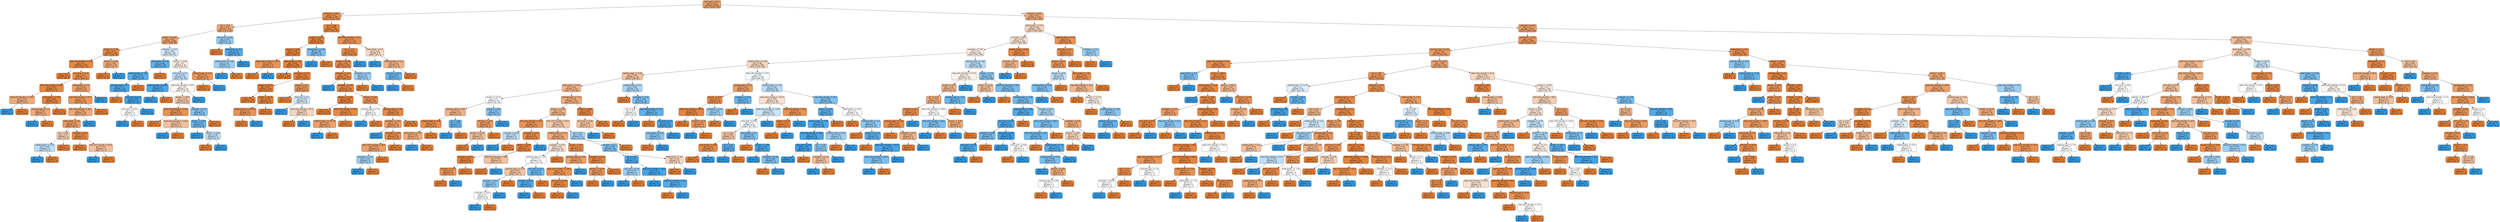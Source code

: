 digraph Tree {
node [shape=box, style="filled, rounded", color="black", fontname=helvetica] ;
edge [fontname=helvetica] ;
0 [label="citric acid <= 0.27\ngini = 0.31\nsamples = 2482\nvalue = [3136, 762]", fillcolor="#eba069"] ;
1 [label="chlorides <= 40.0\ngini = 0.17\nsamples = 780\nvalue = [1125, 117]", fillcolor="#e88e4e"] ;
0 -> 1 [labeldistance=2.5, labelangle=45, headlabel="True"] ;
2 [label="pH <= 3.53\ngini = 0.35\nsamples = 218\nvalue = [274, 82]", fillcolor="#eda774"] ;
1 -> 2 ;
3 [label="alcohol <= 11.62\ngini = 0.33\nsamples = 206\nvalue = [268, 69]", fillcolor="#eca16c"] ;
2 -> 3 ;
4 [label="alcohol <= 11.25\ngini = 0.14\nsamples = 148\nvalue = [228, 18]", fillcolor="#e78b49"] ;
3 -> 4 ;
5 [label="free sulfur dioxide <= 25.5\ngini = 0.1\nsamples = 133\nvalue = [207, 11]", fillcolor="#e68844"] ;
4 -> 5 ;
6 [label="gini = 0.0\nsamples = 59\nvalue = [98, 0]", fillcolor="#e58139"] ;
5 -> 6 ;
7 [label="citric acid <= 0.23\ngini = 0.17\nsamples = 74\nvalue = [109, 11]", fillcolor="#e88e4d"] ;
5 -> 7 ;
8 [label="free sulfur dioxide <= 26.5\ngini = 0.07\nsamples = 47\nvalue = [77, 3]", fillcolor="#e68641"] ;
7 -> 8 ;
9 [label="total sulfur dioxide <= 125.0\ngini = 0.38\nsamples = 2\nvalue = [3, 1]", fillcolor="#eeab7b"] ;
8 -> 9 ;
10 [label="gini = 0.0\nsamples = 1\nvalue = [0, 1]", fillcolor="#399de5"] ;
9 -> 10 ;
11 [label="gini = 0.0\nsamples = 1\nvalue = [3, 0]", fillcolor="#e58139"] ;
9 -> 11 ;
12 [label="fixed acidity <= 5.85\ngini = 0.05\nsamples = 45\nvalue = [74, 2]", fillcolor="#e6843e"] ;
8 -> 12 ;
13 [label="residual sugar <= 1.4\ngini = 0.38\nsamples = 5\nvalue = [6, 2]", fillcolor="#eeab7b"] ;
12 -> 13 ;
14 [label="gini = 0.0\nsamples = 1\nvalue = [0, 2]", fillcolor="#399de5"] ;
13 -> 14 ;
15 [label="gini = 0.0\nsamples = 4\nvalue = [6, 0]", fillcolor="#e58139"] ;
13 -> 15 ;
16 [label="gini = 0.0\nsamples = 40\nvalue = [68, 0]", fillcolor="#e58139"] ;
12 -> 16 ;
17 [label="fixed acidity <= 7.9\ngini = 0.32\nsamples = 27\nvalue = [32, 8]", fillcolor="#eca06a"] ;
7 -> 17 ;
18 [label="free sulfur dioxide <= 37.0\ngini = 0.27\nsamples = 26\nvalue = [32, 6]", fillcolor="#ea995e"] ;
17 -> 18 ;
19 [label="free sulfur dioxide <= 35.5\ngini = 0.36\nsamples = 18\nvalue = [19, 6]", fillcolor="#eda978"] ;
18 -> 19 ;
20 [label="fixed acidity <= 6.4\ngini = 0.29\nsamples = 16\nvalue = [19, 4]", fillcolor="#ea9c63"] ;
19 -> 20 ;
21 [label="pH <= 3.43\ngini = 0.47\nsamples = 5\nvalue = [5, 3]", fillcolor="#f5cdb0"] ;
20 -> 21 ;
22 [label="volatile acidity <= 0.31\ngini = 0.48\nsamples = 3\nvalue = [2, 3]", fillcolor="#bddef6"] ;
21 -> 22 ;
23 [label="gini = 0.0\nsamples = 2\nvalue = [0, 3]", fillcolor="#399de5"] ;
22 -> 23 ;
24 [label="gini = 0.0\nsamples = 1\nvalue = [2, 0]", fillcolor="#e58139"] ;
22 -> 24 ;
25 [label="gini = 0.0\nsamples = 2\nvalue = [3, 0]", fillcolor="#e58139"] ;
21 -> 25 ;
26 [label="chlorides <= 38.5\ngini = 0.12\nsamples = 11\nvalue = [14, 1]", fillcolor="#e78a47"] ;
20 -> 26 ;
27 [label="gini = 0.0\nsamples = 9\nvalue = [12, 0]", fillcolor="#e58139"] ;
26 -> 27 ;
28 [label="free sulfur dioxide <= 30.5\ngini = 0.44\nsamples = 2\nvalue = [2, 1]", fillcolor="#f2c09c"] ;
26 -> 28 ;
29 [label="gini = 0.0\nsamples = 1\nvalue = [0, 1]", fillcolor="#399de5"] ;
28 -> 29 ;
30 [label="gini = 0.0\nsamples = 1\nvalue = [2, 0]", fillcolor="#e58139"] ;
28 -> 30 ;
31 [label="gini = 0.0\nsamples = 2\nvalue = [0, 2]", fillcolor="#399de5"] ;
19 -> 31 ;
32 [label="gini = 0.0\nsamples = 8\nvalue = [13, 0]", fillcolor="#e58139"] ;
18 -> 32 ;
33 [label="gini = 0.0\nsamples = 1\nvalue = [0, 2]", fillcolor="#399de5"] ;
17 -> 33 ;
34 [label="density <= 0.99\ngini = 0.38\nsamples = 15\nvalue = [21, 7]", fillcolor="#eeab7b"] ;
4 -> 34 ;
35 [label="gini = 0.0\nsamples = 13\nvalue = [21, 0]", fillcolor="#e58139"] ;
34 -> 35 ;
36 [label="gini = 0.0\nsamples = 2\nvalue = [0, 7]", fillcolor="#399de5"] ;
34 -> 36 ;
37 [label="sulphates <= 0.41\ngini = 0.49\nsamples = 58\nvalue = [40, 51]", fillcolor="#d4eaf9"] ;
3 -> 37 ;
38 [label="fixed acidity <= 7.25\ngini = 0.28\nsamples = 16\nvalue = [4, 20]", fillcolor="#61b1ea"] ;
37 -> 38 ;
39 [label="volatile acidity <= 0.53\ngini = 0.23\nsamples = 15\nvalue = [3, 20]", fillcolor="#57ace9"] ;
38 -> 39 ;
40 [label="residual sugar <= 1.3\ngini = 0.17\nsamples = 14\nvalue = [2, 20]", fillcolor="#4da7e8"] ;
39 -> 40 ;
41 [label="gini = 0.0\nsamples = 1\nvalue = [1, 0]", fillcolor="#e58139"] ;
40 -> 41 ;
42 [label="citric acid <= 0.03\ngini = 0.09\nsamples = 13\nvalue = [1, 20]", fillcolor="#43a2e6"] ;
40 -> 42 ;
43 [label="citric acid <= 0.01\ngini = 0.5\nsamples = 2\nvalue = [1, 1]", fillcolor="#ffffff"] ;
42 -> 43 ;
44 [label="gini = 0.0\nsamples = 1\nvalue = [0, 1]", fillcolor="#399de5"] ;
43 -> 44 ;
45 [label="gini = 0.0\nsamples = 1\nvalue = [1, 0]", fillcolor="#e58139"] ;
43 -> 45 ;
46 [label="gini = 0.0\nsamples = 11\nvalue = [0, 19]", fillcolor="#399de5"] ;
42 -> 46 ;
47 [label="gini = 0.0\nsamples = 1\nvalue = [1, 0]", fillcolor="#e58139"] ;
39 -> 47 ;
48 [label="gini = 0.0\nsamples = 1\nvalue = [1, 0]", fillcolor="#e58139"] ;
38 -> 48 ;
49 [label="density <= 0.99\ngini = 0.5\nsamples = 42\nvalue = [36, 31]", fillcolor="#fbeee4"] ;
37 -> 49 ;
50 [label="citric acid <= 0.2\ngini = 0.48\nsamples = 32\nvalue = [19, 28]", fillcolor="#bfe0f7"] ;
49 -> 50 ;
51 [label="volatile acidity <= 620.0\ngini = 0.15\nsamples = 8\nvalue = [1, 11]", fillcolor="#4ba6e7"] ;
50 -> 51 ;
52 [label="gini = 0.0\nsamples = 7\nvalue = [0, 11]", fillcolor="#399de5"] ;
51 -> 52 ;
53 [label="gini = 0.0\nsamples = 1\nvalue = [1, 0]", fillcolor="#e58139"] ;
51 -> 53 ;
54 [label="free sulfur dioxide <= 43.5\ngini = 0.5\nsamples = 24\nvalue = [18, 17]", fillcolor="#fef8f4"] ;
50 -> 54 ;
55 [label="density <= 0.99\ngini = 0.46\nsamples = 20\nvalue = [18, 10]", fillcolor="#f3c7a7"] ;
54 -> 55 ;
56 [label="total sulfur dioxide <= 113.0\ngini = 0.21\nsamples = 11\nvalue = [15, 2]", fillcolor="#e89253"] ;
55 -> 56 ;
57 [label="gini = 0.0\nsamples = 7\nvalue = [11, 0]", fillcolor="#e58139"] ;
56 -> 57 ;
58 [label="total sulfur dioxide <= 124.0\ngini = 0.44\nsamples = 4\nvalue = [4, 2]", fillcolor="#f2c09c"] ;
56 -> 58 ;
59 [label="gini = 0.0\nsamples = 2\nvalue = [0, 2]", fillcolor="#399de5"] ;
58 -> 59 ;
60 [label="gini = 0.0\nsamples = 2\nvalue = [4, 0]", fillcolor="#e58139"] ;
58 -> 60 ;
61 [label="sulphates <= 0.57\ngini = 0.4\nsamples = 9\nvalue = [3, 8]", fillcolor="#83c2ef"] ;
55 -> 61 ;
62 [label="density <= 0.99\ngini = 0.32\nsamples = 8\nvalue = [2, 8]", fillcolor="#6ab6ec"] ;
61 -> 62 ;
63 [label="gini = 0.0\nsamples = 3\nvalue = [0, 5]", fillcolor="#399de5"] ;
62 -> 63 ;
64 [label="density <= 0.99\ngini = 0.48\nsamples = 5\nvalue = [2, 3]", fillcolor="#bddef6"] ;
62 -> 64 ;
65 [label="gini = 0.0\nsamples = 2\nvalue = [2, 0]", fillcolor="#e58139"] ;
64 -> 65 ;
66 [label="gini = 0.0\nsamples = 3\nvalue = [0, 3]", fillcolor="#399de5"] ;
64 -> 66 ;
67 [label="gini = 0.0\nsamples = 1\nvalue = [1, 0]", fillcolor="#e58139"] ;
61 -> 67 ;
68 [label="gini = 0.0\nsamples = 4\nvalue = [0, 7]", fillcolor="#399de5"] ;
54 -> 68 ;
69 [label="residual sugar <= 13.1\ngini = 0.26\nsamples = 10\nvalue = [17, 3]", fillcolor="#ea975c"] ;
49 -> 69 ;
70 [label="gini = 0.0\nsamples = 9\nvalue = [17, 0]", fillcolor="#e58139"] ;
69 -> 70 ;
71 [label="gini = 0.0\nsamples = 1\nvalue = [0, 3]", fillcolor="#399de5"] ;
69 -> 71 ;
72 [label="citric acid <= 0.08\ngini = 0.43\nsamples = 12\nvalue = [6, 13]", fillcolor="#94caf1"] ;
2 -> 72 ;
73 [label="gini = 0.0\nsamples = 4\nvalue = [4, 0]", fillcolor="#e58139"] ;
72 -> 73 ;
74 [label="fixed acidity <= 5.3\ngini = 0.23\nsamples = 8\nvalue = [2, 13]", fillcolor="#57ace9"] ;
72 -> 74 ;
75 [label="volatile acidity <= 0.45\ngini = 0.44\nsamples = 4\nvalue = [2, 4]", fillcolor="#9ccef2"] ;
74 -> 75 ;
76 [label="gini = 0.0\nsamples = 3\nvalue = [0, 4]", fillcolor="#399de5"] ;
75 -> 76 ;
77 [label="gini = 0.0\nsamples = 1\nvalue = [2, 0]", fillcolor="#e58139"] ;
75 -> 77 ;
78 [label="gini = 0.0\nsamples = 4\nvalue = [0, 9]", fillcolor="#399de5"] ;
74 -> 78 ;
79 [label="pH <= 3.38\ngini = 0.08\nsamples = 562\nvalue = [851, 35]", fillcolor="#e68641"] ;
1 -> 79 ;
80 [label="alcohol <= 12.9\ngini = 0.03\nsamples = 408\nvalue = [639, 10]", fillcolor="#e5833c"] ;
79 -> 80 ;
81 [label="density <= 0.99\ngini = 0.02\nsamples = 405\nvalue = [638, 7]", fillcolor="#e5823b"] ;
80 -> 81 ;
82 [label="total sulfur dioxide <= 111.0\ngini = 0.22\nsamples = 9\nvalue = [14, 2]", fillcolor="#e99355"] ;
81 -> 82 ;
83 [label="gini = 0.0\nsamples = 7\nvalue = [14, 0]", fillcolor="#e58139"] ;
82 -> 83 ;
84 [label="gini = 0.0\nsamples = 2\nvalue = [0, 2]", fillcolor="#399de5"] ;
82 -> 84 ;
85 [label="fixed acidity <= 7.35\ngini = 0.02\nsamples = 396\nvalue = [624, 5]", fillcolor="#e5823b"] ;
81 -> 85 ;
86 [label="gini = 0.0\nsamples = 234\nvalue = [368, 0]", fillcolor="#e58139"] ;
85 -> 86 ;
87 [label="sulphates <= 0.73\ngini = 0.04\nsamples = 162\nvalue = [256, 5]", fillcolor="#e6833d"] ;
85 -> 87 ;
88 [label="alcohol <= 10.15\ngini = 0.01\nsamples = 145\nvalue = [232, 1]", fillcolor="#e5823a"] ;
87 -> 88 ;
89 [label="gini = 0.0\nsamples = 110\nvalue = [176, 0]", fillcolor="#e58139"] ;
88 -> 89 ;
90 [label="alcohol <= 10.25\ngini = 0.03\nsamples = 35\nvalue = [56, 1]", fillcolor="#e5833d"] ;
88 -> 90 ;
91 [label="volatile acidity <= 457.84\ngini = 0.22\nsamples = 6\nvalue = [7, 1]", fillcolor="#e99355"] ;
90 -> 91 ;
92 [label="gini = 0.0\nsamples = 5\nvalue = [7, 0]", fillcolor="#e58139"] ;
91 -> 92 ;
93 [label="gini = 0.0\nsamples = 1\nvalue = [0, 1]", fillcolor="#399de5"] ;
91 -> 93 ;
94 [label="gini = 0.0\nsamples = 29\nvalue = [49, 0]", fillcolor="#e58139"] ;
90 -> 94 ;
95 [label="alcohol <= 10.3\ngini = 0.24\nsamples = 17\nvalue = [24, 4]", fillcolor="#e9965a"] ;
87 -> 95 ;
96 [label="gini = 0.0\nsamples = 11\nvalue = [21, 0]", fillcolor="#e58139"] ;
95 -> 96 ;
97 [label="citric acid <= 0.1\ngini = 0.49\nsamples = 6\nvalue = [3, 4]", fillcolor="#cee6f8"] ;
95 -> 97 ;
98 [label="gini = 0.0\nsamples = 2\nvalue = [0, 2]", fillcolor="#399de5"] ;
97 -> 98 ;
99 [label="total sulfur dioxide <= 97.5\ngini = 0.48\nsamples = 4\nvalue = [3, 2]", fillcolor="#f6d5bd"] ;
97 -> 99 ;
100 [label="gini = 0.0\nsamples = 3\nvalue = [3, 0]", fillcolor="#e58139"] ;
99 -> 100 ;
101 [label="gini = 0.0\nsamples = 1\nvalue = [0, 2]", fillcolor="#399de5"] ;
99 -> 101 ;
102 [label="fixed acidity <= 6.85\ngini = 0.38\nsamples = 3\nvalue = [1, 3]", fillcolor="#7bbeee"] ;
80 -> 102 ;
103 [label="gini = 0.0\nsamples = 2\nvalue = [0, 3]", fillcolor="#399de5"] ;
102 -> 103 ;
104 [label="gini = 0.0\nsamples = 1\nvalue = [1, 0]", fillcolor="#e58139"] ;
102 -> 104 ;
105 [label="free sulfur dioxide <= 40.5\ngini = 0.19\nsamples = 154\nvalue = [212, 25]", fillcolor="#e89050"] ;
79 -> 105 ;
106 [label="pH <= 3.71\ngini = 0.15\nsamples = 145\nvalue = [202, 18]", fillcolor="#e78c4b"] ;
105 -> 106 ;
107 [label="alcohol <= 12.85\ngini = 0.14\nsamples = 144\nvalue = [202, 17]", fillcolor="#e78c4a"] ;
106 -> 107 ;
108 [label="chlorides <= 42.5\ngini = 0.11\nsamples = 140\nvalue = [200, 13]", fillcolor="#e78946"] ;
107 -> 108 ;
109 [label="gini = 0.0\nsamples = 1\nvalue = [0, 1]", fillcolor="#399de5"] ;
108 -> 109 ;
110 [label="sulphates <= 0.62\ngini = 0.11\nsamples = 139\nvalue = [200, 12]", fillcolor="#e78945"] ;
108 -> 110 ;
111 [label="alcohol <= 11.45\ngini = 0.02\nsamples = 80\nvalue = [123, 1]", fillcolor="#e5823b"] ;
110 -> 111 ;
112 [label="gini = 0.0\nsamples = 69\nvalue = [108, 0]", fillcolor="#e58139"] ;
111 -> 112 ;
113 [label="total sulfur dioxide <= 15.0\ngini = 0.12\nsamples = 11\nvalue = [15, 1]", fillcolor="#e78946"] ;
111 -> 113 ;
114 [label="volatile acidity <= 437.79\ngini = 0.32\nsamples = 2\nvalue = [4, 1]", fillcolor="#eca06a"] ;
113 -> 114 ;
115 [label="gini = 0.0\nsamples = 1\nvalue = [0, 1]", fillcolor="#399de5"] ;
114 -> 115 ;
116 [label="gini = 0.0\nsamples = 1\nvalue = [4, 0]", fillcolor="#e58139"] ;
114 -> 116 ;
117 [label="gini = 0.0\nsamples = 9\nvalue = [11, 0]", fillcolor="#e58139"] ;
113 -> 117 ;
118 [label="density <= 0.99\ngini = 0.22\nsamples = 59\nvalue = [77, 11]", fillcolor="#e99355"] ;
110 -> 118 ;
119 [label="residual sugar <= 1.6\ngini = 0.5\nsamples = 6\nvalue = [6, 6]", fillcolor="#ffffff"] ;
118 -> 119 ;
120 [label="gini = 0.0\nsamples = 2\nvalue = [0, 6]", fillcolor="#399de5"] ;
119 -> 120 ;
121 [label="gini = 0.0\nsamples = 4\nvalue = [6, 0]", fillcolor="#e58139"] ;
119 -> 121 ;
122 [label="residual sugar <= 1.95\ngini = 0.12\nsamples = 53\nvalue = [71, 5]", fillcolor="#e78a47"] ;
118 -> 122 ;
123 [label="sulphates <= 0.62\ngini = 0.31\nsamples = 20\nvalue = [21, 5]", fillcolor="#eb9f68"] ;
122 -> 123 ;
124 [label="gini = 0.0\nsamples = 1\nvalue = [0, 3]", fillcolor="#399de5"] ;
123 -> 124 ;
125 [label="chlorides <= 70.5\ngini = 0.16\nsamples = 19\nvalue = [21, 2]", fillcolor="#e78d4c"] ;
123 -> 125 ;
126 [label="total sulfur dioxide <= 28.0\ngini = 0.32\nsamples = 9\nvalue = [8, 2]", fillcolor="#eca06a"] ;
125 -> 126 ;
127 [label="sulphates <= 0.79\ngini = 0.44\nsamples = 3\nvalue = [1, 2]", fillcolor="#9ccef2"] ;
126 -> 127 ;
128 [label="gini = 0.0\nsamples = 2\nvalue = [0, 2]", fillcolor="#399de5"] ;
127 -> 128 ;
129 [label="gini = 0.0\nsamples = 1\nvalue = [1, 0]", fillcolor="#e58139"] ;
127 -> 129 ;
130 [label="gini = 0.0\nsamples = 6\nvalue = [7, 0]", fillcolor="#e58139"] ;
126 -> 130 ;
131 [label="gini = 0.0\nsamples = 10\nvalue = [13, 0]", fillcolor="#e58139"] ;
125 -> 131 ;
132 [label="gini = 0.0\nsamples = 33\nvalue = [50, 0]", fillcolor="#e58139"] ;
122 -> 132 ;
133 [label="sulphates <= 0.78\ngini = 0.44\nsamples = 4\nvalue = [2, 4]", fillcolor="#9ccef2"] ;
107 -> 133 ;
134 [label="gini = 0.0\nsamples = 1\nvalue = [2, 0]", fillcolor="#e58139"] ;
133 -> 134 ;
135 [label="gini = 0.0\nsamples = 3\nvalue = [0, 4]", fillcolor="#399de5"] ;
133 -> 135 ;
136 [label="gini = 0.0\nsamples = 1\nvalue = [0, 1]", fillcolor="#399de5"] ;
106 -> 136 ;
137 [label="fixed acidity <= 6.3\ngini = 0.48\nsamples = 9\nvalue = [10, 7]", fillcolor="#f7d9c4"] ;
105 -> 137 ;
138 [label="gini = 0.0\nsamples = 1\nvalue = [0, 3]", fillcolor="#399de5"] ;
137 -> 138 ;
139 [label="volatile acidity <= 0.21\ngini = 0.41\nsamples = 8\nvalue = [10, 4]", fillcolor="#efb388"] ;
137 -> 139 ;
140 [label="chlorides <= 52.5\ngini = 0.32\nsamples = 4\nvalue = [1, 4]", fillcolor="#6ab6ec"] ;
139 -> 140 ;
141 [label="gini = 0.0\nsamples = 3\nvalue = [0, 4]", fillcolor="#399de5"] ;
140 -> 141 ;
142 [label="gini = 0.0\nsamples = 1\nvalue = [1, 0]", fillcolor="#e58139"] ;
140 -> 142 ;
143 [label="gini = 0.0\nsamples = 4\nvalue = [9, 0]", fillcolor="#e58139"] ;
139 -> 143 ;
144 [label="density <= 0.99\ngini = 0.37\nsamples = 1702\nvalue = [2011, 645]", fillcolor="#eda979"] ;
0 -> 144 [labeldistance=2.5, labelangle=-45, headlabel="False"] ;
145 [label="fixed acidity <= 7.55\ngini = 0.48\nsamples = 475\nvalue = [446, 296]", fillcolor="#f6d5bc"] ;
144 -> 145 ;
146 [label="chlorides <= 50.0\ngini = 0.49\nsamples = 415\nvalue = [368, 286]", fillcolor="#f9e3d3"] ;
145 -> 146 ;
147 [label="sulphates <= 0.57\ngini = 0.5\nsamples = 392\nvalue = [333, 284]", fillcolor="#fbece2"] ;
146 -> 147 ;
148 [label="volatile acidity <= 0.28\ngini = 0.48\nsamples = 290\nvalue = [270, 185]", fillcolor="#f7d7c1"] ;
147 -> 148 ;
149 [label="residual sugar <= 4.35\ngini = 0.45\nsamples = 173\nvalue = [185, 95]", fillcolor="#f2c29f"] ;
148 -> 149 ;
150 [label="fixed acidity <= 5.85\ngini = 0.41\nsamples = 147\nvalue = [170, 69]", fillcolor="#f0b489"] ;
149 -> 150 ;
151 [label="alcohol <= 12.15\ngini = 0.5\nsamples = 20\nvalue = [18, 18]", fillcolor="#ffffff"] ;
150 -> 151 ;
152 [label="residual sugar <= 3.15\ngini = 0.4\nsamples = 12\nvalue = [13, 5]", fillcolor="#efb185"] ;
151 -> 152 ;
153 [label="volatile acidity <= 0.18\ngini = 0.14\nsamples = 9\nvalue = [12, 1]", fillcolor="#e78c49"] ;
152 -> 153 ;
154 [label="fixed acidity <= 5.25\ngini = 0.38\nsamples = 4\nvalue = [3, 1]", fillcolor="#eeab7b"] ;
153 -> 154 ;
155 [label="gini = 0.0\nsamples = 1\nvalue = [0, 1]", fillcolor="#399de5"] ;
154 -> 155 ;
156 [label="gini = 0.0\nsamples = 3\nvalue = [3, 0]", fillcolor="#e58139"] ;
154 -> 156 ;
157 [label="gini = 0.0\nsamples = 5\nvalue = [9, 0]", fillcolor="#e58139"] ;
153 -> 157 ;
158 [label="pH <= 3.49\ngini = 0.32\nsamples = 3\nvalue = [1, 4]", fillcolor="#6ab6ec"] ;
152 -> 158 ;
159 [label="gini = 0.0\nsamples = 2\nvalue = [0, 4]", fillcolor="#399de5"] ;
158 -> 159 ;
160 [label="gini = 0.0\nsamples = 1\nvalue = [1, 0]", fillcolor="#e58139"] ;
158 -> 160 ;
161 [label="density <= 0.99\ngini = 0.4\nsamples = 8\nvalue = [5, 13]", fillcolor="#85c3ef"] ;
151 -> 161 ;
162 [label="chlorides <= 24.5\ngini = 0.28\nsamples = 3\nvalue = [5, 1]", fillcolor="#ea9a61"] ;
161 -> 162 ;
163 [label="alcohol <= 12.97\ngini = 0.44\nsamples = 2\nvalue = [2, 1]", fillcolor="#f2c09c"] ;
162 -> 163 ;
164 [label="gini = 0.0\nsamples = 1\nvalue = [2, 0]", fillcolor="#e58139"] ;
163 -> 164 ;
165 [label="gini = 0.0\nsamples = 1\nvalue = [0, 1]", fillcolor="#399de5"] ;
163 -> 165 ;
166 [label="gini = 0.0\nsamples = 1\nvalue = [3, 0]", fillcolor="#e58139"] ;
162 -> 166 ;
167 [label="gini = 0.0\nsamples = 5\nvalue = [0, 12]", fillcolor="#399de5"] ;
161 -> 167 ;
168 [label="residual sugar <= 3.15\ngini = 0.38\nsamples = 127\nvalue = [152, 51]", fillcolor="#eeab7b"] ;
150 -> 168 ;
169 [label="alcohol <= 11.25\ngini = 0.4\nsamples = 116\nvalue = [129, 50]", fillcolor="#efb286"] ;
168 -> 169 ;
170 [label="free sulfur dioxide <= 20.5\ngini = 0.2\nsamples = 37\nvalue = [54, 7]", fillcolor="#e89153"] ;
169 -> 170 ;
171 [label="sulphates <= 0.44\ngini = 0.48\nsamples = 4\nvalue = [2, 3]", fillcolor="#bddef6"] ;
170 -> 171 ;
172 [label="gini = 0.0\nsamples = 2\nvalue = [0, 3]", fillcolor="#399de5"] ;
171 -> 172 ;
173 [label="gini = 0.0\nsamples = 2\nvalue = [2, 0]", fillcolor="#e58139"] ;
171 -> 173 ;
174 [label="sulphates <= 0.53\ngini = 0.13\nsamples = 33\nvalue = [52, 4]", fillcolor="#e78b48"] ;
170 -> 174 ;
175 [label="density <= 0.99\ngini = 0.07\nsamples = 31\nvalue = [52, 2]", fillcolor="#e68641"] ;
174 -> 175 ;
176 [label="chlorides <= 30.5\ngini = 0.04\nsamples = 28\nvalue = [50, 1]", fillcolor="#e6843d"] ;
175 -> 176 ;
177 [label="chlorides <= 27.5\ngini = 0.22\nsamples = 6\nvalue = [7, 1]", fillcolor="#e99355"] ;
176 -> 177 ;
178 [label="gini = 0.0\nsamples = 5\nvalue = [7, 0]", fillcolor="#e58139"] ;
177 -> 178 ;
179 [label="gini = 0.0\nsamples = 1\nvalue = [0, 1]", fillcolor="#399de5"] ;
177 -> 179 ;
180 [label="gini = 0.0\nsamples = 22\nvalue = [43, 0]", fillcolor="#e58139"] ;
176 -> 180 ;
181 [label="free sulfur dioxide <= 30.0\ngini = 0.44\nsamples = 3\nvalue = [2, 1]", fillcolor="#f2c09c"] ;
175 -> 181 ;
182 [label="gini = 0.0\nsamples = 2\nvalue = [2, 0]", fillcolor="#e58139"] ;
181 -> 182 ;
183 [label="gini = 0.0\nsamples = 1\nvalue = [0, 1]", fillcolor="#399de5"] ;
181 -> 183 ;
184 [label="gini = 0.0\nsamples = 2\nvalue = [0, 2]", fillcolor="#399de5"] ;
174 -> 184 ;
185 [label="free sulfur dioxide <= 39.5\ngini = 0.46\nsamples = 79\nvalue = [75, 43]", fillcolor="#f4c9ab"] ;
169 -> 185 ;
186 [label="volatile acidity <= 0.23\ngini = 0.37\nsamples = 58\nvalue = [63, 20]", fillcolor="#eda978"] ;
185 -> 186 ;
187 [label="sulphates <= 0.52\ngini = 0.49\nsamples = 26\nvalue = [20, 15]", fillcolor="#f8e0ce"] ;
186 -> 187 ;
188 [label="residual sugar <= 2.15\ngini = 0.5\nsamples = 22\nvalue = [15, 15]", fillcolor="#ffffff"] ;
187 -> 188 ;
189 [label="residual sugar <= 1.55\ngini = 0.45\nsamples = 15\nvalue = [13, 7]", fillcolor="#f3c5a4"] ;
188 -> 189 ;
190 [label="chlorides <= 39.5\ngini = 0.42\nsamples = 9\nvalue = [3, 7]", fillcolor="#8ec7f0"] ;
189 -> 190 ;
191 [label="chlorides <= 32.0\ngini = 0.5\nsamples = 6\nvalue = [3, 3]", fillcolor="#ffffff"] ;
190 -> 191 ;
192 [label="gini = 0.0\nsamples = 3\nvalue = [0, 3]", fillcolor="#399de5"] ;
191 -> 192 ;
193 [label="gini = 0.0\nsamples = 3\nvalue = [3, 0]", fillcolor="#e58139"] ;
191 -> 193 ;
194 [label="gini = 0.0\nsamples = 3\nvalue = [0, 4]", fillcolor="#399de5"] ;
190 -> 194 ;
195 [label="gini = 0.0\nsamples = 6\nvalue = [10, 0]", fillcolor="#e58139"] ;
189 -> 195 ;
196 [label="citric acid <= 0.41\ngini = 0.32\nsamples = 7\nvalue = [2, 8]", fillcolor="#6ab6ec"] ;
188 -> 196 ;
197 [label="chlorides <= 45.0\ngini = 0.2\nsamples = 6\nvalue = [1, 8]", fillcolor="#52a9e8"] ;
196 -> 197 ;
198 [label="gini = 0.0\nsamples = 5\nvalue = [0, 8]", fillcolor="#399de5"] ;
197 -> 198 ;
199 [label="gini = 0.0\nsamples = 1\nvalue = [1, 0]", fillcolor="#e58139"] ;
197 -> 199 ;
200 [label="gini = 0.0\nsamples = 1\nvalue = [1, 0]", fillcolor="#e58139"] ;
196 -> 200 ;
201 [label="gini = 0.0\nsamples = 4\nvalue = [5, 0]", fillcolor="#e58139"] ;
187 -> 201 ;
202 [label="density <= 0.99\ngini = 0.19\nsamples = 32\nvalue = [43, 5]", fillcolor="#e89050"] ;
186 -> 202 ;
203 [label="residual sugar <= 2.05\ngini = 0.32\nsamples = 15\nvalue = [16, 4]", fillcolor="#eca06a"] ;
202 -> 203 ;
204 [label="total sulfur dioxide <= 118.5\ngini = 0.2\nsamples = 13\nvalue = [16, 2]", fillcolor="#e89152"] ;
203 -> 204 ;
205 [label="citric acid <= 0.39\ngini = 0.11\nsamples = 12\nvalue = [16, 1]", fillcolor="#e78945"] ;
204 -> 205 ;
206 [label="gini = 0.0\nsamples = 11\nvalue = [16, 0]", fillcolor="#e58139"] ;
205 -> 206 ;
207 [label="gini = 0.0\nsamples = 1\nvalue = [0, 1]", fillcolor="#399de5"] ;
205 -> 207 ;
208 [label="gini = 0.0\nsamples = 1\nvalue = [0, 1]", fillcolor="#399de5"] ;
204 -> 208 ;
209 [label="gini = 0.0\nsamples = 2\nvalue = [0, 2]", fillcolor="#399de5"] ;
203 -> 209 ;
210 [label="sulphates <= 0.42\ngini = 0.07\nsamples = 17\nvalue = [27, 1]", fillcolor="#e68640"] ;
202 -> 210 ;
211 [label="alcohol <= 11.85\ngini = 0.24\nsamples = 6\nvalue = [6, 1]", fillcolor="#e9965a"] ;
210 -> 211 ;
212 [label="gini = 0.0\nsamples = 5\nvalue = [6, 0]", fillcolor="#e58139"] ;
211 -> 212 ;
213 [label="gini = 0.0\nsamples = 1\nvalue = [0, 1]", fillcolor="#399de5"] ;
211 -> 213 ;
214 [label="gini = 0.0\nsamples = 11\nvalue = [21, 0]", fillcolor="#e58139"] ;
210 -> 214 ;
215 [label="pH <= 3.4\ngini = 0.45\nsamples = 21\nvalue = [12, 23]", fillcolor="#a0d0f3"] ;
185 -> 215 ;
216 [label="alcohol <= 12.2\ngini = 0.38\nsamples = 18\nvalue = [8, 23]", fillcolor="#7ebfee"] ;
215 -> 216 ;
217 [label="pH <= 3.11\ngini = 0.17\nsamples = 12\nvalue = [2, 19]", fillcolor="#4ea7e8"] ;
216 -> 217 ;
218 [label="citric acid <= 0.33\ngini = 0.44\nsamples = 2\nvalue = [1, 2]", fillcolor="#9ccef2"] ;
217 -> 218 ;
219 [label="gini = 0.0\nsamples = 1\nvalue = [0, 2]", fillcolor="#399de5"] ;
218 -> 219 ;
220 [label="gini = 0.0\nsamples = 1\nvalue = [1, 0]", fillcolor="#e58139"] ;
218 -> 220 ;
221 [label="free sulfur dioxide <= 42.0\ngini = 0.1\nsamples = 10\nvalue = [1, 17]", fillcolor="#45a3e7"] ;
217 -> 221 ;
222 [label="gini = 0.0\nsamples = 6\nvalue = [0, 10]", fillcolor="#399de5"] ;
221 -> 222 ;
223 [label="free sulfur dioxide <= 44.0\ngini = 0.22\nsamples = 4\nvalue = [1, 7]", fillcolor="#55abe9"] ;
221 -> 223 ;
224 [label="gini = 0.0\nsamples = 1\nvalue = [1, 0]", fillcolor="#e58139"] ;
223 -> 224 ;
225 [label="gini = 0.0\nsamples = 3\nvalue = [0, 7]", fillcolor="#399de5"] ;
223 -> 225 ;
226 [label="fixed acidity <= 6.6\ngini = 0.48\nsamples = 6\nvalue = [6, 4]", fillcolor="#f6d5bd"] ;
216 -> 226 ;
227 [label="gini = 0.0\nsamples = 4\nvalue = [6, 0]", fillcolor="#e58139"] ;
226 -> 227 ;
228 [label="gini = 0.0\nsamples = 2\nvalue = [0, 4]", fillcolor="#399de5"] ;
226 -> 228 ;
229 [label="gini = 0.0\nsamples = 3\nvalue = [4, 0]", fillcolor="#e58139"] ;
215 -> 229 ;
230 [label="alcohol <= 10.95\ngini = 0.08\nsamples = 11\nvalue = [23, 1]", fillcolor="#e68642"] ;
168 -> 230 ;
231 [label="citric acid <= 0.32\ngini = 0.44\nsamples = 2\nvalue = [2, 1]", fillcolor="#f2c09c"] ;
230 -> 231 ;
232 [label="gini = 0.0\nsamples = 1\nvalue = [0, 1]", fillcolor="#399de5"] ;
231 -> 232 ;
233 [label="gini = 0.0\nsamples = 1\nvalue = [2, 0]", fillcolor="#e58139"] ;
231 -> 233 ;
234 [label="gini = 0.0\nsamples = 9\nvalue = [21, 0]", fillcolor="#e58139"] ;
230 -> 234 ;
235 [label="volatile acidity <= 0.2\ngini = 0.46\nsamples = 26\nvalue = [15, 26]", fillcolor="#abd6f4"] ;
149 -> 235 ;
236 [label="gini = 0.0\nsamples = 6\nvalue = [6, 0]", fillcolor="#e58139"] ;
235 -> 236 ;
237 [label="sulphates <= 0.35\ngini = 0.38\nsamples = 20\nvalue = [9, 26]", fillcolor="#7ebfee"] ;
235 -> 237 ;
238 [label="pH <= 3.25\ngini = 0.5\nsamples = 6\nvalue = [5, 5]", fillcolor="#ffffff"] ;
237 -> 238 ;
239 [label="gini = 0.0\nsamples = 3\nvalue = [5, 0]", fillcolor="#e58139"] ;
238 -> 239 ;
240 [label="gini = 0.0\nsamples = 3\nvalue = [0, 5]", fillcolor="#399de5"] ;
238 -> 240 ;
241 [label="total sulfur dioxide <= 73.0\ngini = 0.27\nsamples = 14\nvalue = [4, 21]", fillcolor="#5fb0ea"] ;
237 -> 241 ;
242 [label="gini = 0.0\nsamples = 1\nvalue = [2, 0]", fillcolor="#e58139"] ;
241 -> 242 ;
243 [label="citric acid <= 0.3\ngini = 0.16\nsamples = 13\nvalue = [2, 21]", fillcolor="#4ca6e7"] ;
241 -> 243 ;
244 [label="fixed acidity <= 6.25\ngini = 0.41\nsamples = 5\nvalue = [2, 5]", fillcolor="#88c4ef"] ;
243 -> 244 ;
245 [label="gini = 0.0\nsamples = 1\nvalue = [2, 0]", fillcolor="#e58139"] ;
244 -> 245 ;
246 [label="gini = 0.0\nsamples = 4\nvalue = [0, 5]", fillcolor="#399de5"] ;
244 -> 246 ;
247 [label="gini = 0.0\nsamples = 8\nvalue = [0, 16]", fillcolor="#399de5"] ;
243 -> 247 ;
248 [label="free sulfur dioxide <= 17.5\ngini = 0.5\nsamples = 117\nvalue = [85, 90]", fillcolor="#f4fafe"] ;
148 -> 248 ;
249 [label="residual sugar <= 7.8\ngini = 0.29\nsamples = 26\nvalue = [32, 7]", fillcolor="#eb9d64"] ;
248 -> 249 ;
250 [label="density <= 0.99\ngini = 0.16\nsamples = 24\nvalue = [31, 3]", fillcolor="#e88d4c"] ;
249 -> 250 ;
251 [label="total sulfur dioxide <= 109.0\ngini = 0.06\nsamples = 22\nvalue = [30, 1]", fillcolor="#e68540"] ;
250 -> 251 ;
252 [label="gini = 0.0\nsamples = 17\nvalue = [25, 0]", fillcolor="#e58139"] ;
251 -> 252 ;
253 [label="alcohol <= 11.9\ngini = 0.28\nsamples = 5\nvalue = [5, 1]", fillcolor="#ea9a61"] ;
251 -> 253 ;
254 [label="gini = 0.0\nsamples = 1\nvalue = [0, 1]", fillcolor="#399de5"] ;
253 -> 254 ;
255 [label="gini = 0.0\nsamples = 4\nvalue = [5, 0]", fillcolor="#e58139"] ;
253 -> 255 ;
256 [label="sulphates <= 0.49\ngini = 0.44\nsamples = 2\nvalue = [1, 2]", fillcolor="#9ccef2"] ;
250 -> 256 ;
257 [label="gini = 0.0\nsamples = 1\nvalue = [1, 0]", fillcolor="#e58139"] ;
256 -> 257 ;
258 [label="gini = 0.0\nsamples = 1\nvalue = [0, 2]", fillcolor="#399de5"] ;
256 -> 258 ;
259 [label="sulphates <= 0.36\ngini = 0.32\nsamples = 2\nvalue = [1, 4]", fillcolor="#6ab6ec"] ;
249 -> 259 ;
260 [label="gini = 0.0\nsamples = 1\nvalue = [1, 0]", fillcolor="#e58139"] ;
259 -> 260 ;
261 [label="gini = 0.0\nsamples = 1\nvalue = [0, 4]", fillcolor="#399de5"] ;
259 -> 261 ;
262 [label="residual sugar <= 2.35\ngini = 0.48\nsamples = 91\nvalue = [53, 83]", fillcolor="#b7dcf6"] ;
248 -> 262 ;
263 [label="total sulfur dioxide <= 125.5\ngini = 0.49\nsamples = 39\nvalue = [33, 25]", fillcolor="#f9e0cf"] ;
262 -> 263 ;
264 [label="total sulfur dioxide <= 119.0\ngini = 0.49\nsamples = 27\nvalue = [17, 23]", fillcolor="#cbe5f8"] ;
263 -> 264 ;
265 [label="citric acid <= 0.36\ngini = 0.5\nsamples = 23\nvalue = [17, 18]", fillcolor="#f4fafe"] ;
264 -> 265 ;
266 [label="pH <= 3.32\ngini = 0.45\nsamples = 15\nvalue = [13, 7]", fillcolor="#f3c5a4"] ;
265 -> 266 ;
267 [label="fixed acidity <= 6.95\ngini = 0.14\nsamples = 9\nvalue = [12, 1]", fillcolor="#e78c49"] ;
266 -> 267 ;
268 [label="gini = 0.0\nsamples = 8\nvalue = [12, 0]", fillcolor="#e58139"] ;
267 -> 268 ;
269 [label="gini = 0.0\nsamples = 1\nvalue = [0, 1]", fillcolor="#399de5"] ;
267 -> 269 ;
270 [label="pH <= 3.67\ngini = 0.24\nsamples = 6\nvalue = [1, 6]", fillcolor="#5aade9"] ;
266 -> 270 ;
271 [label="gini = 0.0\nsamples = 5\nvalue = [0, 6]", fillcolor="#399de5"] ;
270 -> 271 ;
272 [label="gini = 0.0\nsamples = 1\nvalue = [1, 0]", fillcolor="#e58139"] ;
270 -> 272 ;
273 [label="fixed acidity <= 5.7\ngini = 0.39\nsamples = 8\nvalue = [4, 11]", fillcolor="#81c1ee"] ;
265 -> 273 ;
274 [label="gini = 0.0\nsamples = 1\nvalue = [3, 0]", fillcolor="#e58139"] ;
273 -> 274 ;
275 [label="density <= 0.99\ngini = 0.15\nsamples = 7\nvalue = [1, 11]", fillcolor="#4ba6e7"] ;
273 -> 275 ;
276 [label="gini = 0.0\nsamples = 4\nvalue = [0, 8]", fillcolor="#399de5"] ;
275 -> 276 ;
277 [label="sulphates <= 0.49\ngini = 0.38\nsamples = 3\nvalue = [1, 3]", fillcolor="#7bbeee"] ;
275 -> 277 ;
278 [label="gini = 0.0\nsamples = 1\nvalue = [1, 0]", fillcolor="#e58139"] ;
277 -> 278 ;
279 [label="gini = 0.0\nsamples = 2\nvalue = [0, 3]", fillcolor="#399de5"] ;
277 -> 279 ;
280 [label="gini = 0.0\nsamples = 4\nvalue = [0, 5]", fillcolor="#399de5"] ;
264 -> 280 ;
281 [label="free sulfur dioxide <= 45.0\ngini = 0.2\nsamples = 12\nvalue = [16, 2]", fillcolor="#e89152"] ;
263 -> 281 ;
282 [label="alcohol <= 12.8\ngini = 0.11\nsamples = 11\nvalue = [16, 1]", fillcolor="#e78945"] ;
281 -> 282 ;
283 [label="gini = 0.0\nsamples = 10\nvalue = [16, 0]", fillcolor="#e58139"] ;
282 -> 283 ;
284 [label="gini = 0.0\nsamples = 1\nvalue = [0, 1]", fillcolor="#399de5"] ;
282 -> 284 ;
285 [label="gini = 0.0\nsamples = 1\nvalue = [0, 1]", fillcolor="#399de5"] ;
281 -> 285 ;
286 [label="free sulfur dioxide <= 39.5\ngini = 0.38\nsamples = 52\nvalue = [20, 58]", fillcolor="#7dbfee"] ;
262 -> 286 ;
287 [label="density <= 0.99\ngini = 0.25\nsamples = 37\nvalue = [8, 46]", fillcolor="#5baeea"] ;
286 -> 287 ;
288 [label="residual sugar <= 7.85\ngini = 0.18\nsamples = 34\nvalue = [5, 46]", fillcolor="#4fa8e8"] ;
287 -> 288 ;
289 [label="free sulfur dioxide <= 36.5\ngini = 0.12\nsamples = 31\nvalue = [3, 42]", fillcolor="#47a4e7"] ;
288 -> 289 ;
290 [label="citric acid <= 0.45\ngini = 0.05\nsamples = 26\nvalue = [1, 37]", fillcolor="#3ea0e6"] ;
289 -> 290 ;
291 [label="gini = 0.0\nsamples = 25\nvalue = [0, 37]", fillcolor="#399de5"] ;
290 -> 291 ;
292 [label="gini = 0.0\nsamples = 1\nvalue = [1, 0]", fillcolor="#e58139"] ;
290 -> 292 ;
293 [label="pH <= 3.23\ngini = 0.41\nsamples = 5\nvalue = [2, 5]", fillcolor="#88c4ef"] ;
289 -> 293 ;
294 [label="sulphates <= 0.34\ngini = 0.44\nsamples = 2\nvalue = [2, 1]", fillcolor="#f2c09c"] ;
293 -> 294 ;
295 [label="gini = 0.0\nsamples = 1\nvalue = [0, 1]", fillcolor="#399de5"] ;
294 -> 295 ;
296 [label="gini = 0.0\nsamples = 1\nvalue = [2, 0]", fillcolor="#e58139"] ;
294 -> 296 ;
297 [label="gini = 0.0\nsamples = 3\nvalue = [0, 4]", fillcolor="#399de5"] ;
293 -> 297 ;
298 [label="residual sugar <= 8.25\ngini = 0.44\nsamples = 3\nvalue = [2, 4]", fillcolor="#9ccef2"] ;
288 -> 298 ;
299 [label="gini = 0.0\nsamples = 1\nvalue = [2, 0]", fillcolor="#e58139"] ;
298 -> 299 ;
300 [label="gini = 0.0\nsamples = 2\nvalue = [0, 4]", fillcolor="#399de5"] ;
298 -> 300 ;
301 [label="gini = 0.0\nsamples = 3\nvalue = [3, 0]", fillcolor="#e58139"] ;
287 -> 301 ;
302 [label="fixed acidity <= 6.05\ngini = 0.5\nsamples = 15\nvalue = [12, 12]", fillcolor="#ffffff"] ;
286 -> 302 ;
303 [label="gini = 0.0\nsamples = 4\nvalue = [7, 0]", fillcolor="#e58139"] ;
302 -> 303 ;
304 [label="volatile acidity <= 0.3\ngini = 0.42\nsamples = 11\nvalue = [5, 12]", fillcolor="#8bc6f0"] ;
302 -> 304 ;
305 [label="gini = 0.0\nsamples = 2\nvalue = [3, 0]", fillcolor="#e58139"] ;
304 -> 305 ;
306 [label="alcohol <= 11.18\ngini = 0.24\nsamples = 9\nvalue = [2, 12]", fillcolor="#5aade9"] ;
304 -> 306 ;
307 [label="gini = 0.0\nsamples = 1\nvalue = [1, 0]", fillcolor="#e58139"] ;
306 -> 307 ;
308 [label="total sulfur dioxide <= 107.0\ngini = 0.14\nsamples = 8\nvalue = [1, 12]", fillcolor="#49a5e7"] ;
306 -> 308 ;
309 [label="total sulfur dioxide <= 101.5\ngini = 0.38\nsamples = 3\nvalue = [1, 3]", fillcolor="#7bbeee"] ;
308 -> 309 ;
310 [label="gini = 0.0\nsamples = 2\nvalue = [0, 3]", fillcolor="#399de5"] ;
309 -> 310 ;
311 [label="gini = 0.0\nsamples = 1\nvalue = [1, 0]", fillcolor="#e58139"] ;
309 -> 311 ;
312 [label="gini = 0.0\nsamples = 5\nvalue = [0, 9]", fillcolor="#399de5"] ;
308 -> 312 ;
313 [label="residual sugar <= 1.65\ngini = 0.48\nsamples = 102\nvalue = [63, 99]", fillcolor="#b7dbf6"] ;
147 -> 313 ;
314 [label="total sulfur dioxide <= 127.0\ngini = 0.5\nsamples = 41\nvalue = [35, 31]", fillcolor="#fcf1e8"] ;
313 -> 314 ;
315 [label="alcohol <= 12.3\ngini = 0.42\nsamples = 31\nvalue = [35, 15]", fillcolor="#f0b78e"] ;
314 -> 315 ;
316 [label="pH <= 3.23\ngini = 0.37\nsamples = 27\nvalue = [34, 11]", fillcolor="#edaa79"] ;
315 -> 316 ;
317 [label="chlorides <= 40.5\ngini = 0.19\nsamples = 16\nvalue = [26, 3]", fillcolor="#e89050"] ;
316 -> 317 ;
318 [label="residual sugar <= 1.45\ngini = 0.13\nsamples = 15\nvalue = [26, 2]", fillcolor="#e78b48"] ;
317 -> 318 ;
319 [label="gini = 0.0\nsamples = 11\nvalue = [21, 0]", fillcolor="#e58139"] ;
318 -> 319 ;
320 [label="sulphates <= 0.67\ngini = 0.41\nsamples = 4\nvalue = [5, 2]", fillcolor="#efb388"] ;
318 -> 320 ;
321 [label="gini = 0.0\nsamples = 3\nvalue = [5, 0]", fillcolor="#e58139"] ;
320 -> 321 ;
322 [label="gini = 0.0\nsamples = 1\nvalue = [0, 2]", fillcolor="#399de5"] ;
320 -> 322 ;
323 [label="gini = 0.0\nsamples = 1\nvalue = [0, 1]", fillcolor="#399de5"] ;
317 -> 323 ;
324 [label="total sulfur dioxide <= 105.5\ngini = 0.5\nsamples = 11\nvalue = [8, 8]", fillcolor="#ffffff"] ;
316 -> 324 ;
325 [label="free sulfur dioxide <= 28.5\ngini = 0.38\nsamples = 6\nvalue = [2, 6]", fillcolor="#7bbeee"] ;
324 -> 325 ;
326 [label="gini = 0.0\nsamples = 5\nvalue = [0, 6]", fillcolor="#399de5"] ;
325 -> 326 ;
327 [label="gini = 0.0\nsamples = 1\nvalue = [2, 0]", fillcolor="#e58139"] ;
325 -> 327 ;
328 [label="density <= 0.99\ngini = 0.38\nsamples = 5\nvalue = [6, 2]", fillcolor="#eeab7b"] ;
324 -> 328 ;
329 [label="gini = 0.0\nsamples = 1\nvalue = [0, 2]", fillcolor="#399de5"] ;
328 -> 329 ;
330 [label="gini = 0.0\nsamples = 4\nvalue = [6, 0]", fillcolor="#e58139"] ;
328 -> 330 ;
331 [label="residual sugar <= 1.25\ngini = 0.32\nsamples = 4\nvalue = [1, 4]", fillcolor="#6ab6ec"] ;
315 -> 331 ;
332 [label="gini = 0.0\nsamples = 1\nvalue = [1, 0]", fillcolor="#e58139"] ;
331 -> 332 ;
333 [label="gini = 0.0\nsamples = 3\nvalue = [0, 4]", fillcolor="#399de5"] ;
331 -> 333 ;
334 [label="gini = 0.0\nsamples = 10\nvalue = [0, 16]", fillcolor="#399de5"] ;
314 -> 334 ;
335 [label="density <= 0.99\ngini = 0.41\nsamples = 61\nvalue = [28, 68]", fillcolor="#8bc5f0"] ;
313 -> 335 ;
336 [label="alcohol <= 12.82\ngini = 0.44\nsamples = 6\nvalue = [8, 4]", fillcolor="#f2c09c"] ;
335 -> 336 ;
337 [label="gini = 0.0\nsamples = 4\nvalue = [8, 0]", fillcolor="#e58139"] ;
336 -> 337 ;
338 [label="gini = 0.0\nsamples = 2\nvalue = [0, 4]", fillcolor="#399de5"] ;
336 -> 338 ;
339 [label="total sulfur dioxide <= 78.5\ngini = 0.36\nsamples = 55\nvalue = [20, 64]", fillcolor="#77bced"] ;
335 -> 339 ;
340 [label="gini = 0.0\nsamples = 2\nvalue = [2, 0]", fillcolor="#e58139"] ;
339 -> 340 ;
341 [label="residual sugar <= 2.95\ngini = 0.34\nsamples = 53\nvalue = [18, 64]", fillcolor="#71b9ec"] ;
339 -> 341 ;
342 [label="volatile acidity <= 0.46\ngini = 0.2\nsamples = 28\nvalue = [5, 40]", fillcolor="#52a9e8"] ;
341 -> 342 ;
343 [label="citric acid <= 0.28\ngini = 0.17\nsamples = 27\nvalue = [4, 40]", fillcolor="#4da7e8"] ;
342 -> 343 ;
344 [label="chlorides <= 38.5\ngini = 0.36\nsamples = 5\nvalue = [3, 10]", fillcolor="#74baed"] ;
343 -> 344 ;
345 [label="citric acid <= 0.28\ngini = 0.17\nsamples = 4\nvalue = [1, 10]", fillcolor="#4da7e8"] ;
344 -> 345 ;
346 [label="gini = 0.0\nsamples = 3\nvalue = [0, 10]", fillcolor="#399de5"] ;
345 -> 346 ;
347 [label="gini = 0.0\nsamples = 1\nvalue = [1, 0]", fillcolor="#e58139"] ;
345 -> 347 ;
348 [label="gini = 0.0\nsamples = 1\nvalue = [2, 0]", fillcolor="#e58139"] ;
344 -> 348 ;
349 [label="citric acid <= 0.39\ngini = 0.06\nsamples = 22\nvalue = [1, 30]", fillcolor="#40a0e6"] ;
343 -> 349 ;
350 [label="gini = 0.0\nsamples = 20\nvalue = [0, 29]", fillcolor="#399de5"] ;
349 -> 350 ;
351 [label="citric acid <= 0.46\ngini = 0.5\nsamples = 2\nvalue = [1, 1]", fillcolor="#ffffff"] ;
349 -> 351 ;
352 [label="gini = 0.0\nsamples = 1\nvalue = [1, 0]", fillcolor="#e58139"] ;
351 -> 352 ;
353 [label="gini = 0.0\nsamples = 1\nvalue = [0, 1]", fillcolor="#399de5"] ;
351 -> 353 ;
354 [label="gini = 0.0\nsamples = 1\nvalue = [1, 0]", fillcolor="#e58139"] ;
342 -> 354 ;
355 [label="chlorides <= 39.5\ngini = 0.46\nsamples = 25\nvalue = [13, 24]", fillcolor="#a4d2f3"] ;
341 -> 355 ;
356 [label="total sulfur dioxide <= 160.5\ngini = 0.37\nsamples = 21\nvalue = [7, 22]", fillcolor="#78bced"] ;
355 -> 356 ;
357 [label="free sulfur dioxide <= 18.5\ngini = 0.34\nsamples = 20\nvalue = [6, 22]", fillcolor="#6fb8ec"] ;
356 -> 357 ;
358 [label="gini = 0.0\nsamples = 2\nvalue = [3, 0]", fillcolor="#e58139"] ;
357 -> 358 ;
359 [label="volatile acidity <= 0.3\ngini = 0.21\nsamples = 18\nvalue = [3, 22]", fillcolor="#54aae9"] ;
357 -> 359 ;
360 [label="volatile acidity <= 0.26\ngini = 0.38\nsamples = 8\nvalue = [3, 9]", fillcolor="#7bbeee"] ;
359 -> 360 ;
361 [label="gini = 0.0\nsamples = 4\nvalue = [0, 8]", fillcolor="#399de5"] ;
360 -> 361 ;
362 [label="density <= 0.99\ngini = 0.38\nsamples = 4\nvalue = [3, 1]", fillcolor="#eeab7b"] ;
360 -> 362 ;
363 [label="residual sugar <= 5.38\ngini = 0.5\nsamples = 2\nvalue = [1, 1]", fillcolor="#ffffff"] ;
362 -> 363 ;
364 [label="gini = 0.0\nsamples = 1\nvalue = [1, 0]", fillcolor="#e58139"] ;
363 -> 364 ;
365 [label="gini = 0.0\nsamples = 1\nvalue = [0, 1]", fillcolor="#399de5"] ;
363 -> 365 ;
366 [label="gini = 0.0\nsamples = 2\nvalue = [2, 0]", fillcolor="#e58139"] ;
362 -> 366 ;
367 [label="gini = 0.0\nsamples = 10\nvalue = [0, 13]", fillcolor="#399de5"] ;
359 -> 367 ;
368 [label="gini = 0.0\nsamples = 1\nvalue = [1, 0]", fillcolor="#e58139"] ;
356 -> 368 ;
369 [label="sulphates <= 0.59\ngini = 0.38\nsamples = 4\nvalue = [6, 2]", fillcolor="#eeab7b"] ;
355 -> 369 ;
370 [label="density <= 0.99\ngini = 0.48\nsamples = 3\nvalue = [3, 2]", fillcolor="#f6d5bd"] ;
369 -> 370 ;
371 [label="gini = 0.0\nsamples = 2\nvalue = [3, 0]", fillcolor="#e58139"] ;
370 -> 371 ;
372 [label="gini = 0.0\nsamples = 1\nvalue = [0, 2]", fillcolor="#399de5"] ;
370 -> 372 ;
373 [label="gini = 0.0\nsamples = 1\nvalue = [3, 0]", fillcolor="#e58139"] ;
369 -> 373 ;
374 [label="volatile acidity <= 0.16\ngini = 0.1\nsamples = 23\nvalue = [35, 2]", fillcolor="#e68844"] ;
146 -> 374 ;
375 [label="chlorides <= 52.0\ngini = 0.41\nsamples = 4\nvalue = [5, 2]", fillcolor="#efb388"] ;
374 -> 375 ;
376 [label="gini = 0.0\nsamples = 1\nvalue = [0, 2]", fillcolor="#399de5"] ;
375 -> 376 ;
377 [label="gini = 0.0\nsamples = 3\nvalue = [5, 0]", fillcolor="#e58139"] ;
375 -> 377 ;
378 [label="gini = 0.0\nsamples = 19\nvalue = [30, 0]", fillcolor="#e58139"] ;
374 -> 378 ;
379 [label="volatile acidity <= 0.39\ngini = 0.2\nsamples = 60\nvalue = [78, 10]", fillcolor="#e89152"] ;
145 -> 379 ;
380 [label="chlorides <= 39.0\ngini = 0.17\nsamples = 57\nvalue = [77, 8]", fillcolor="#e88e4e"] ;
379 -> 380 ;
381 [label="alcohol <= 10.6\ngini = 0.25\nsamples = 37\nvalue = [47, 8]", fillcolor="#e9965b"] ;
380 -> 381 ;
382 [label="density <= 0.99\ngini = 0.48\nsamples = 4\nvalue = [2, 3]", fillcolor="#bddef6"] ;
381 -> 382 ;
383 [label="volatile acidity <= 0.28\ngini = 0.38\nsamples = 3\nvalue = [1, 3]", fillcolor="#7bbeee"] ;
382 -> 383 ;
384 [label="gini = 0.0\nsamples = 2\nvalue = [0, 3]", fillcolor="#399de5"] ;
383 -> 384 ;
385 [label="gini = 0.0\nsamples = 1\nvalue = [1, 0]", fillcolor="#e58139"] ;
383 -> 385 ;
386 [label="gini = 0.0\nsamples = 1\nvalue = [1, 0]", fillcolor="#e58139"] ;
382 -> 386 ;
387 [label="fixed acidity <= 7.85\ngini = 0.18\nsamples = 33\nvalue = [45, 5]", fillcolor="#e88f4f"] ;
381 -> 387 ;
388 [label="free sulfur dioxide <= 16.5\ngini = 0.42\nsamples = 13\nvalue = [12, 5]", fillcolor="#f0b58b"] ;
387 -> 388 ;
389 [label="gini = 0.0\nsamples = 3\nvalue = [6, 0]", fillcolor="#e58139"] ;
388 -> 389 ;
390 [label="alcohol <= 11.25\ngini = 0.5\nsamples = 10\nvalue = [6, 5]", fillcolor="#fbeade"] ;
388 -> 390 ;
391 [label="gini = 0.0\nsamples = 3\nvalue = [4, 0]", fillcolor="#e58139"] ;
390 -> 391 ;
392 [label="volatile acidity <= 0.34\ngini = 0.41\nsamples = 7\nvalue = [2, 5]", fillcolor="#88c4ef"] ;
390 -> 392 ;
393 [label="residual sugar <= 3.1\ngini = 0.28\nsamples = 6\nvalue = [1, 5]", fillcolor="#61b1ea"] ;
392 -> 393 ;
394 [label="gini = 0.0\nsamples = 5\nvalue = [0, 5]", fillcolor="#399de5"] ;
393 -> 394 ;
395 [label="gini = 0.0\nsamples = 1\nvalue = [1, 0]", fillcolor="#e58139"] ;
393 -> 395 ;
396 [label="gini = 0.0\nsamples = 1\nvalue = [1, 0]", fillcolor="#e58139"] ;
392 -> 396 ;
397 [label="gini = 0.0\nsamples = 20\nvalue = [33, 0]", fillcolor="#e58139"] ;
387 -> 397 ;
398 [label="gini = 0.0\nsamples = 20\nvalue = [30, 0]", fillcolor="#e58139"] ;
380 -> 398 ;
399 [label="sulphates <= 0.41\ngini = 0.44\nsamples = 3\nvalue = [1, 2]", fillcolor="#9ccef2"] ;
379 -> 399 ;
400 [label="gini = 0.0\nsamples = 1\nvalue = [1, 0]", fillcolor="#e58139"] ;
399 -> 400 ;
401 [label="gini = 0.0\nsamples = 2\nvalue = [0, 2]", fillcolor="#399de5"] ;
399 -> 401 ;
402 [label="sulphates <= 0.63\ngini = 0.3\nsamples = 1227\nvalue = [1565, 349]", fillcolor="#eb9d65"] ;
144 -> 402 ;
403 [label="citric acid <= 0.39\ngini = 0.25\nsamples = 966\nvalue = [1293, 219]", fillcolor="#e9965b"] ;
402 -> 403 ;
404 [label="residual sugar <= 4.65\ngini = 0.29\nsamples = 612\nvalue = [790, 170]", fillcolor="#eb9c64"] ;
403 -> 404 ;
405 [label="total sulfur dioxide <= 10.5\ngini = 0.16\nsamples = 193\nvalue = [278, 27]", fillcolor="#e88d4c"] ;
404 -> 405 ;
406 [label="fixed acidity <= 9.0\ngini = 0.38\nsamples = 3\nvalue = [1, 3]", fillcolor="#7bbeee"] ;
405 -> 406 ;
407 [label="gini = 0.0\nsamples = 1\nvalue = [1, 0]", fillcolor="#e58139"] ;
406 -> 407 ;
408 [label="gini = 0.0\nsamples = 2\nvalue = [0, 3]", fillcolor="#399de5"] ;
406 -> 408 ;
409 [label="density <= 496.0\ngini = 0.15\nsamples = 190\nvalue = [277, 24]", fillcolor="#e78c4a"] ;
405 -> 409 ;
410 [label="volatile acidity <= 0.13\ngini = 0.1\nsamples = 171\nvalue = [256, 15]", fillcolor="#e78845"] ;
409 -> 410 ;
411 [label="gini = 0.0\nsamples = 2\nvalue = [0, 2]", fillcolor="#399de5"] ;
410 -> 411 ;
412 [label="density <= 0.99\ngini = 0.09\nsamples = 169\nvalue = [256, 13]", fillcolor="#e68743"] ;
410 -> 412 ;
413 [label="sulphates <= 0.53\ngini = 0.3\nsamples = 21\nvalue = [27, 6]", fillcolor="#eb9d65"] ;
412 -> 413 ;
414 [label="citric acid <= 0.37\ngini = 0.07\nsamples = 16\nvalue = [25, 1]", fillcolor="#e68641"] ;
413 -> 414 ;
415 [label="gini = 0.0\nsamples = 15\nvalue = [25, 0]", fillcolor="#e58139"] ;
414 -> 415 ;
416 [label="gini = 0.0\nsamples = 1\nvalue = [0, 1]", fillcolor="#399de5"] ;
414 -> 416 ;
417 [label="free sulfur dioxide <= 18.5\ngini = 0.41\nsamples = 5\nvalue = [2, 5]", fillcolor="#88c4ef"] ;
413 -> 417 ;
418 [label="gini = 0.0\nsamples = 2\nvalue = [2, 0]", fillcolor="#e58139"] ;
417 -> 418 ;
419 [label="gini = 0.0\nsamples = 3\nvalue = [0, 5]", fillcolor="#399de5"] ;
417 -> 419 ;
420 [label="volatile acidity <= 0.28\ngini = 0.06\nsamples = 148\nvalue = [229, 7]", fillcolor="#e6853f"] ;
412 -> 420 ;
421 [label="total sulfur dioxide <= 31.5\ngini = 0.12\nsamples = 67\nvalue = [99, 7]", fillcolor="#e78a47"] ;
420 -> 421 ;
422 [label="gini = 0.0\nsamples = 1\nvalue = [0, 1]", fillcolor="#399de5"] ;
421 -> 422 ;
423 [label="volatile acidity <= 0.28\ngini = 0.11\nsamples = 66\nvalue = [99, 6]", fillcolor="#e78945"] ;
421 -> 423 ;
424 [label="free sulfur dioxide <= 18.5\ngini = 0.08\nsamples = 62\nvalue = [97, 4]", fillcolor="#e68641"] ;
423 -> 424 ;
425 [label="total sulfur dioxide <= 132.5\ngini = 0.22\nsamples = 11\nvalue = [14, 2]", fillcolor="#e99355"] ;
424 -> 425 ;
426 [label="pH <= 3.17\ngini = 0.13\nsamples = 9\nvalue = [13, 1]", fillcolor="#e78b48"] ;
425 -> 426 ;
427 [label="chlorides <= 26.53\ngini = 0.5\nsamples = 2\nvalue = [1, 1]", fillcolor="#ffffff"] ;
426 -> 427 ;
428 [label="gini = 0.0\nsamples = 1\nvalue = [0, 1]", fillcolor="#399de5"] ;
427 -> 428 ;
429 [label="gini = 0.0\nsamples = 1\nvalue = [1, 0]", fillcolor="#e58139"] ;
427 -> 429 ;
430 [label="gini = 0.0\nsamples = 7\nvalue = [12, 0]", fillcolor="#e58139"] ;
426 -> 430 ;
431 [label="residual sugar <= 1.6\ngini = 0.5\nsamples = 2\nvalue = [1, 1]", fillcolor="#ffffff"] ;
425 -> 431 ;
432 [label="gini = 0.0\nsamples = 1\nvalue = [0, 1]", fillcolor="#399de5"] ;
431 -> 432 ;
433 [label="gini = 0.0\nsamples = 1\nvalue = [1, 0]", fillcolor="#e58139"] ;
431 -> 433 ;
434 [label="total sulfur dioxide <= 102.5\ngini = 0.05\nsamples = 51\nvalue = [83, 2]", fillcolor="#e6843e"] ;
424 -> 434 ;
435 [label="volatile acidity <= 0.19\ngini = 0.2\nsamples = 5\nvalue = [8, 1]", fillcolor="#e89152"] ;
434 -> 435 ;
436 [label="gini = 0.0\nsamples = 3\nvalue = [7, 0]", fillcolor="#e58139"] ;
435 -> 436 ;
437 [label="fixed acidity <= 7.15\ngini = 0.5\nsamples = 2\nvalue = [1, 1]", fillcolor="#ffffff"] ;
435 -> 437 ;
438 [label="gini = 0.0\nsamples = 1\nvalue = [0, 1]", fillcolor="#399de5"] ;
437 -> 438 ;
439 [label="gini = 0.0\nsamples = 1\nvalue = [1, 0]", fillcolor="#e58139"] ;
437 -> 439 ;
440 [label="sulphates <= 0.57\ngini = 0.03\nsamples = 46\nvalue = [75, 1]", fillcolor="#e5833c"] ;
434 -> 440 ;
441 [label="gini = 0.0\nsamples = 39\nvalue = [64, 0]", fillcolor="#e58139"] ;
440 -> 441 ;
442 [label="citric acid <= 0.38\ngini = 0.15\nsamples = 7\nvalue = [11, 1]", fillcolor="#e78c4b"] ;
440 -> 442 ;
443 [label="gini = 0.0\nsamples = 6\nvalue = [11, 0]", fillcolor="#e58139"] ;
442 -> 443 ;
444 [label="gini = 0.0\nsamples = 1\nvalue = [0, 1]", fillcolor="#399de5"] ;
442 -> 444 ;
445 [label="total sulfur dioxide <= 133.0\ngini = 0.5\nsamples = 4\nvalue = [2, 2]", fillcolor="#ffffff"] ;
423 -> 445 ;
446 [label="gini = 0.0\nsamples = 2\nvalue = [0, 2]", fillcolor="#399de5"] ;
445 -> 446 ;
447 [label="gini = 0.0\nsamples = 2\nvalue = [2, 0]", fillcolor="#e58139"] ;
445 -> 447 ;
448 [label="gini = 0.0\nsamples = 81\nvalue = [130, 0]", fillcolor="#e58139"] ;
420 -> 448 ;
449 [label="density <= 991.5\ngini = 0.42\nsamples = 19\nvalue = [21, 9]", fillcolor="#f0b78e"] ;
409 -> 449 ;
450 [label="gini = 0.0\nsamples = 2\nvalue = [0, 6]", fillcolor="#399de5"] ;
449 -> 450 ;
451 [label="citric acid <= 0.33\ngini = 0.22\nsamples = 17\nvalue = [21, 3]", fillcolor="#e99355"] ;
449 -> 451 ;
452 [label="sulphates <= 0.56\ngini = 0.4\nsamples = 7\nvalue = [8, 3]", fillcolor="#efb083"] ;
451 -> 452 ;
453 [label="gini = 0.0\nsamples = 5\nvalue = [8, 0]", fillcolor="#e58139"] ;
452 -> 453 ;
454 [label="gini = 0.0\nsamples = 2\nvalue = [0, 3]", fillcolor="#399de5"] ;
452 -> 454 ;
455 [label="gini = 0.0\nsamples = 10\nvalue = [13, 0]", fillcolor="#e58139"] ;
451 -> 455 ;
456 [label="alcohol <= 10.65\ngini = 0.34\nsamples = 419\nvalue = [512, 143]", fillcolor="#eca470"] ;
404 -> 456 ;
457 [label="pH <= 2.99\ngini = 0.24\nsamples = 297\nvalue = [399, 66]", fillcolor="#e9965a"] ;
456 -> 457 ;
458 [label="residual sugar <= 11.35\ngini = 0.5\nsamples = 25\nvalue = [16, 19]", fillcolor="#e0f0fb"] ;
457 -> 458 ;
459 [label="gini = 0.0\nsamples = 7\nvalue = [12, 0]", fillcolor="#e58139"] ;
458 -> 459 ;
460 [label="chlorides <= 60.5\ngini = 0.29\nsamples = 18\nvalue = [4, 19]", fillcolor="#63b2ea"] ;
458 -> 460 ;
461 [label="fixed acidity <= 6.8\ngini = 0.09\nsamples = 15\nvalue = [1, 19]", fillcolor="#43a2e6"] ;
460 -> 461 ;
462 [label="gini = 0.0\nsamples = 1\nvalue = [1, 0]", fillcolor="#e58139"] ;
461 -> 462 ;
463 [label="gini = 0.0\nsamples = 14\nvalue = [0, 19]", fillcolor="#399de5"] ;
461 -> 463 ;
464 [label="gini = 0.0\nsamples = 3\nvalue = [3, 0]", fillcolor="#e58139"] ;
460 -> 464 ;
465 [label="chlorides <= 52.5\ngini = 0.19\nsamples = 272\nvalue = [383, 47]", fillcolor="#e89051"] ;
457 -> 465 ;
466 [label="residual sugar <= 5.25\ngini = 0.15\nsamples = 201\nvalue = [287, 25]", fillcolor="#e78c4a"] ;
465 -> 466 ;
467 [label="pH <= 3.3\ngini = 0.41\nsamples = 10\nvalue = [10, 4]", fillcolor="#efb388"] ;
466 -> 467 ;
468 [label="gini = 0.0\nsamples = 5\nvalue = [7, 0]", fillcolor="#e58139"] ;
467 -> 468 ;
469 [label="volatile acidity <= 0.14\ngini = 0.49\nsamples = 5\nvalue = [3, 4]", fillcolor="#cee6f8"] ;
467 -> 469 ;
470 [label="gini = 0.0\nsamples = 3\nvalue = [0, 4]", fillcolor="#399de5"] ;
469 -> 470 ;
471 [label="gini = 0.0\nsamples = 2\nvalue = [3, 0]", fillcolor="#e58139"] ;
469 -> 471 ;
472 [label="volatile acidity <= 0.2\ngini = 0.13\nsamples = 191\nvalue = [277, 21]", fillcolor="#e78b48"] ;
466 -> 472 ;
473 [label="density <= 0.99\ngini = 0.3\nsamples = 36\nvalue = [52, 12]", fillcolor="#eb9e67"] ;
472 -> 473 ;
474 [label="citric acid <= 0.3\ngini = 0.44\nsamples = 5\nvalue = [2, 4]", fillcolor="#9ccef2"] ;
473 -> 474 ;
475 [label="volatile acidity <= 0.2\ngini = 0.44\nsamples = 3\nvalue = [2, 1]", fillcolor="#f2c09c"] ;
474 -> 475 ;
476 [label="gini = 0.0\nsamples = 2\nvalue = [2, 0]", fillcolor="#e58139"] ;
475 -> 476 ;
477 [label="gini = 0.0\nsamples = 1\nvalue = [0, 1]", fillcolor="#399de5"] ;
475 -> 477 ;
478 [label="gini = 0.0\nsamples = 2\nvalue = [0, 3]", fillcolor="#399de5"] ;
474 -> 478 ;
479 [label="residual sugar <= 8.7\ngini = 0.24\nsamples = 31\nvalue = [50, 8]", fillcolor="#e99559"] ;
473 -> 479 ;
480 [label="gini = 0.0\nsamples = 14\nvalue = [30, 0]", fillcolor="#e58139"] ;
479 -> 480 ;
481 [label="fixed acidity <= 6.75\ngini = 0.41\nsamples = 17\nvalue = [20, 8]", fillcolor="#efb388"] ;
479 -> 481 ;
482 [label="free sulfur dioxide <= 27.0\ngini = 0.48\nsamples = 5\nvalue = [4, 6]", fillcolor="#bddef6"] ;
481 -> 482 ;
483 [label="gini = 0.0\nsamples = 1\nvalue = [4, 0]", fillcolor="#e58139"] ;
482 -> 483 ;
484 [label="gini = 0.0\nsamples = 4\nvalue = [0, 6]", fillcolor="#399de5"] ;
482 -> 484 ;
485 [label="density <= 1.0\ngini = 0.2\nsamples = 12\nvalue = [16, 2]", fillcolor="#e89152"] ;
481 -> 485 ;
486 [label="citric acid <= 0.31\ngini = 0.12\nsamples = 10\nvalue = [15, 1]", fillcolor="#e78946"] ;
485 -> 486 ;
487 [label="volatile acidity <= 0.14\ngini = 0.38\nsamples = 3\nvalue = [3, 1]", fillcolor="#eeab7b"] ;
486 -> 487 ;
488 [label="gini = 0.0\nsamples = 2\nvalue = [3, 0]", fillcolor="#e58139"] ;
487 -> 488 ;
489 [label="gini = 0.0\nsamples = 1\nvalue = [0, 1]", fillcolor="#399de5"] ;
487 -> 489 ;
490 [label="gini = 0.0\nsamples = 7\nvalue = [12, 0]", fillcolor="#e58139"] ;
486 -> 490 ;
491 [label="fixed acidity <= 7.45\ngini = 0.5\nsamples = 2\nvalue = [1, 1]", fillcolor="#ffffff"] ;
485 -> 491 ;
492 [label="gini = 0.0\nsamples = 1\nvalue = [1, 0]", fillcolor="#e58139"] ;
491 -> 492 ;
493 [label="gini = 0.0\nsamples = 1\nvalue = [0, 1]", fillcolor="#399de5"] ;
491 -> 493 ;
494 [label="sulphates <= 0.53\ngini = 0.07\nsamples = 155\nvalue = [225, 9]", fillcolor="#e68641"] ;
472 -> 494 ;
495 [label="pH <= 3.04\ngini = 0.04\nsamples = 122\nvalue = [184, 4]", fillcolor="#e6843d"] ;
494 -> 495 ;
496 [label="citric acid <= 0.35\ngini = 0.23\nsamples = 8\nvalue = [13, 2]", fillcolor="#e99457"] ;
495 -> 496 ;
497 [label="gini = 0.0\nsamples = 5\nvalue = [10, 0]", fillcolor="#e58139"] ;
496 -> 497 ;
498 [label="sulphates <= 0.45\ngini = 0.48\nsamples = 3\nvalue = [3, 2]", fillcolor="#f6d5bd"] ;
496 -> 498 ;
499 [label="gini = 0.0\nsamples = 2\nvalue = [3, 0]", fillcolor="#e58139"] ;
498 -> 499 ;
500 [label="gini = 0.0\nsamples = 1\nvalue = [0, 2]", fillcolor="#399de5"] ;
498 -> 500 ;
501 [label="citric acid <= 0.38\ngini = 0.02\nsamples = 114\nvalue = [171, 2]", fillcolor="#e5823b"] ;
495 -> 501 ;
502 [label="total sulfur dioxide <= 116.0\ngini = 0.01\nsamples = 104\nvalue = [160, 1]", fillcolor="#e5823a"] ;
501 -> 502 ;
503 [label="free sulfur dioxide <= 31.0\ngini = 0.17\nsamples = 8\nvalue = [10, 1]", fillcolor="#e88e4d"] ;
502 -> 503 ;
504 [label="gini = 0.0\nsamples = 7\nvalue = [10, 0]", fillcolor="#e58139"] ;
503 -> 504 ;
505 [label="gini = 0.0\nsamples = 1\nvalue = [0, 1]", fillcolor="#399de5"] ;
503 -> 505 ;
506 [label="gini = 0.0\nsamples = 96\nvalue = [150, 0]", fillcolor="#e58139"] ;
502 -> 506 ;
507 [label="volatile acidity <= 0.23\ngini = 0.15\nsamples = 10\nvalue = [11, 1]", fillcolor="#e78c4b"] ;
501 -> 507 ;
508 [label="chlorides <= 41.5\ngini = 0.5\nsamples = 2\nvalue = [1, 1]", fillcolor="#ffffff"] ;
507 -> 508 ;
509 [label="gini = 0.0\nsamples = 1\nvalue = [1, 0]", fillcolor="#e58139"] ;
508 -> 509 ;
510 [label="gini = 0.0\nsamples = 1\nvalue = [0, 1]", fillcolor="#399de5"] ;
508 -> 510 ;
511 [label="gini = 0.0\nsamples = 8\nvalue = [10, 0]", fillcolor="#e58139"] ;
507 -> 511 ;
512 [label="pH <= 3.01\ngini = 0.19\nsamples = 33\nvalue = [41, 5]", fillcolor="#e89051"] ;
494 -> 512 ;
513 [label="sulphates <= 0.59\ngini = 0.44\nsamples = 3\nvalue = [4, 2]", fillcolor="#f2c09c"] ;
512 -> 513 ;
514 [label="gini = 0.0\nsamples = 1\nvalue = [2, 0]", fillcolor="#e58139"] ;
513 -> 514 ;
515 [label="density <= 1.0\ngini = 0.5\nsamples = 2\nvalue = [2, 2]", fillcolor="#ffffff"] ;
513 -> 515 ;
516 [label="gini = 0.0\nsamples = 1\nvalue = [0, 2]", fillcolor="#399de5"] ;
515 -> 516 ;
517 [label="gini = 0.0\nsamples = 1\nvalue = [2, 0]", fillcolor="#e58139"] ;
515 -> 517 ;
518 [label="residual sugar <= 6.8\ngini = 0.14\nsamples = 30\nvalue = [37, 3]", fillcolor="#e78b49"] ;
512 -> 518 ;
519 [label="gini = 0.0\nsamples = 1\nvalue = [0, 1]", fillcolor="#399de5"] ;
518 -> 519 ;
520 [label="chlorides <= 39.5\ngini = 0.1\nsamples = 29\nvalue = [37, 2]", fillcolor="#e68844"] ;
518 -> 520 ;
521 [label="citric acid <= 0.38\ngini = 0.3\nsamples = 9\nvalue = [9, 2]", fillcolor="#eb9d65"] ;
520 -> 521 ;
522 [label="pH <= 3.39\ngini = 0.18\nsamples = 8\nvalue = [9, 1]", fillcolor="#e88f4f"] ;
521 -> 522 ;
523 [label="gini = 0.0\nsamples = 7\nvalue = [9, 0]", fillcolor="#e58139"] ;
522 -> 523 ;
524 [label="gini = 0.0\nsamples = 1\nvalue = [0, 1]", fillcolor="#399de5"] ;
522 -> 524 ;
525 [label="gini = 0.0\nsamples = 1\nvalue = [0, 1]", fillcolor="#399de5"] ;
521 -> 525 ;
526 [label="gini = 0.0\nsamples = 20\nvalue = [28, 0]", fillcolor="#e58139"] ;
520 -> 526 ;
527 [label="volatile acidity <= 0.21\ngini = 0.3\nsamples = 71\nvalue = [96, 22]", fillcolor="#eb9e66"] ;
465 -> 527 ;
528 [label="pH <= 3.18\ngini = 0.5\nsamples = 21\nvalue = [17, 20]", fillcolor="#e1f0fb"] ;
527 -> 528 ;
529 [label="fixed acidity <= 7.7\ngini = 0.26\nsamples = 13\nvalue = [3, 17]", fillcolor="#5caeea"] ;
528 -> 529 ;
530 [label="gini = 0.0\nsamples = 11\nvalue = [0, 17]", fillcolor="#399de5"] ;
529 -> 530 ;
531 [label="gini = 0.0\nsamples = 2\nvalue = [3, 0]", fillcolor="#e58139"] ;
529 -> 531 ;
532 [label="density <= 1.0\ngini = 0.29\nsamples = 8\nvalue = [14, 3]", fillcolor="#eb9c63"] ;
528 -> 532 ;
533 [label="gini = 0.0\nsamples = 5\nvalue = [12, 0]", fillcolor="#e58139"] ;
532 -> 533 ;
534 [label="residual sugar <= 6.05\ngini = 0.48\nsamples = 3\nvalue = [2, 3]", fillcolor="#bddef6"] ;
532 -> 534 ;
535 [label="gini = 0.0\nsamples = 1\nvalue = [0, 3]", fillcolor="#399de5"] ;
534 -> 535 ;
536 [label="gini = 0.0\nsamples = 2\nvalue = [2, 0]", fillcolor="#e58139"] ;
534 -> 536 ;
537 [label="free sulfur dioxide <= 54.0\ngini = 0.05\nsamples = 50\nvalue = [79, 2]", fillcolor="#e6843e"] ;
527 -> 537 ;
538 [label="gini = 0.0\nsamples = 37\nvalue = [64, 0]", fillcolor="#e58139"] ;
537 -> 538 ;
539 [label="citric acid <= 0.29\ngini = 0.21\nsamples = 13\nvalue = [15, 2]", fillcolor="#e89253"] ;
537 -> 539 ;
540 [label="gini = 0.0\nsamples = 2\nvalue = [0, 2]", fillcolor="#399de5"] ;
539 -> 540 ;
541 [label="gini = 0.0\nsamples = 11\nvalue = [15, 0]", fillcolor="#e58139"] ;
539 -> 541 ;
542 [label="total sulfur dioxide <= 91.0\ngini = 0.48\nsamples = 122\nvalue = [113, 77]", fillcolor="#f7d7c0"] ;
456 -> 542 ;
543 [label="chlorides <= 39.5\ngini = 0.09\nsamples = 15\nvalue = [21, 1]", fillcolor="#e68742"] ;
542 -> 543 ;
544 [label="gini = 0.0\nsamples = 12\nvalue = [19, 0]", fillcolor="#e58139"] ;
543 -> 544 ;
545 [label="residual sugar <= 9.95\ngini = 0.44\nsamples = 3\nvalue = [2, 1]", fillcolor="#f2c09c"] ;
543 -> 545 ;
546 [label="gini = 0.0\nsamples = 1\nvalue = [0, 1]", fillcolor="#399de5"] ;
545 -> 546 ;
547 [label="gini = 0.0\nsamples = 2\nvalue = [2, 0]", fillcolor="#e58139"] ;
545 -> 547 ;
548 [label="alcohol <= 11.95\ngini = 0.5\nsamples = 107\nvalue = [92, 76]", fillcolor="#fae9dd"] ;
542 -> 548 ;
549 [label="free sulfur dioxide <= 46.5\ngini = 0.47\nsamples = 87\nvalue = [84, 51]", fillcolor="#f5ceb1"] ;
548 -> 549 ;
550 [label="density <= 0.99\ngini = 0.49\nsamples = 65\nvalue = [59, 46]", fillcolor="#f9e3d3"] ;
549 -> 550 ;
551 [label="volatile acidity <= 132.69\ngini = 0.42\nsamples = 36\nvalue = [39, 17]", fillcolor="#f0b88f"] ;
550 -> 551 ;
552 [label="alcohol <= 10.75\ngini = 0.38\nsamples = 34\nvalue = [39, 13]", fillcolor="#eeab7b"] ;
551 -> 552 ;
553 [label="residual sugar <= 8.95\ngini = 0.24\nsamples = 3\nvalue = [1, 6]", fillcolor="#5aade9"] ;
552 -> 553 ;
554 [label="gini = 0.0\nsamples = 2\nvalue = [0, 6]", fillcolor="#399de5"] ;
553 -> 554 ;
555 [label="gini = 0.0\nsamples = 1\nvalue = [1, 0]", fillcolor="#e58139"] ;
553 -> 555 ;
556 [label="free sulfur dioxide <= 11.0\ngini = 0.26\nsamples = 31\nvalue = [38, 7]", fillcolor="#ea985d"] ;
552 -> 556 ;
557 [label="gini = 0.0\nsamples = 1\nvalue = [0, 2]", fillcolor="#399de5"] ;
556 -> 557 ;
558 [label="citric acid <= 0.28\ngini = 0.21\nsamples = 30\nvalue = [38, 5]", fillcolor="#e89253"] ;
556 -> 558 ;
559 [label="gini = 0.0\nsamples = 1\nvalue = [0, 1]", fillcolor="#399de5"] ;
558 -> 559 ;
560 [label="volatile acidity <= 0.18\ngini = 0.17\nsamples = 29\nvalue = [38, 4]", fillcolor="#e88e4e"] ;
558 -> 560 ;
561 [label="total sulfur dioxide <= 117.0\ngini = 0.49\nsamples = 5\nvalue = [4, 3]", fillcolor="#f8e0ce"] ;
560 -> 561 ;
562 [label="gini = 0.0\nsamples = 3\nvalue = [4, 0]", fillcolor="#e58139"] ;
561 -> 562 ;
563 [label="gini = 0.0\nsamples = 2\nvalue = [0, 3]", fillcolor="#399de5"] ;
561 -> 563 ;
564 [label="free sulfur dioxide <= 34.5\ngini = 0.06\nsamples = 24\nvalue = [34, 1]", fillcolor="#e6853f"] ;
560 -> 564 ;
565 [label="gini = 0.0\nsamples = 17\nvalue = [26, 0]", fillcolor="#e58139"] ;
564 -> 565 ;
566 [label="residual sugar <= 8.15\ngini = 0.2\nsamples = 7\nvalue = [8, 1]", fillcolor="#e89152"] ;
564 -> 566 ;
567 [label="gini = 0.0\nsamples = 5\nvalue = [7, 0]", fillcolor="#e58139"] ;
566 -> 567 ;
568 [label="free sulfur dioxide <= 37.5\ngini = 0.5\nsamples = 2\nvalue = [1, 1]", fillcolor="#ffffff"] ;
566 -> 568 ;
569 [label="gini = 0.0\nsamples = 1\nvalue = [0, 1]", fillcolor="#399de5"] ;
568 -> 569 ;
570 [label="gini = 0.0\nsamples = 1\nvalue = [1, 0]", fillcolor="#e58139"] ;
568 -> 570 ;
571 [label="gini = 0.0\nsamples = 2\nvalue = [0, 4]", fillcolor="#399de5"] ;
551 -> 571 ;
572 [label="sulphates <= 0.37\ngini = 0.48\nsamples = 29\nvalue = [20, 29]", fillcolor="#c2e1f7"] ;
550 -> 572 ;
573 [label="gini = 0.0\nsamples = 2\nvalue = [4, 0]", fillcolor="#e58139"] ;
572 -> 573 ;
574 [label="alcohol <= 11.05\ngini = 0.46\nsamples = 27\nvalue = [16, 29]", fillcolor="#a6d3f3"] ;
572 -> 574 ;
575 [label="density <= 1.0\ngini = 0.5\nsamples = 17\nvalue = [13, 11]", fillcolor="#fbece1"] ;
574 -> 575 ;
576 [label="total sulfur dioxide <= 120.5\ngini = 0.44\nsamples = 11\nvalue = [5, 10]", fillcolor="#9ccef2"] ;
575 -> 576 ;
577 [label="residual sugar <= 11.88\ngini = 0.17\nsamples = 7\nvalue = [1, 10]", fillcolor="#4da7e8"] ;
576 -> 577 ;
578 [label="gini = 0.0\nsamples = 6\nvalue = [0, 10]", fillcolor="#399de5"] ;
577 -> 578 ;
579 [label="gini = 0.0\nsamples = 1\nvalue = [1, 0]", fillcolor="#e58139"] ;
577 -> 579 ;
580 [label="gini = 0.0\nsamples = 4\nvalue = [4, 0]", fillcolor="#e58139"] ;
576 -> 580 ;
581 [label="alcohol <= 10.95\ngini = 0.2\nsamples = 6\nvalue = [8, 1]", fillcolor="#e89152"] ;
575 -> 581 ;
582 [label="gini = 0.0\nsamples = 4\nvalue = [7, 0]", fillcolor="#e58139"] ;
581 -> 582 ;
583 [label="pH <= 3.05\ngini = 0.5\nsamples = 2\nvalue = [1, 1]", fillcolor="#ffffff"] ;
581 -> 583 ;
584 [label="gini = 0.0\nsamples = 1\nvalue = [1, 0]", fillcolor="#e58139"] ;
583 -> 584 ;
585 [label="gini = 0.0\nsamples = 1\nvalue = [0, 1]", fillcolor="#399de5"] ;
583 -> 585 ;
586 [label="density <= 991.5\ngini = 0.24\nsamples = 10\nvalue = [3, 18]", fillcolor="#5aade9"] ;
574 -> 586 ;
587 [label="free sulfur dioxide <= 16.5\ngini = 0.1\nsamples = 9\nvalue = [1, 18]", fillcolor="#44a2e6"] ;
586 -> 587 ;
588 [label="gini = 0.0\nsamples = 1\nvalue = [1, 0]", fillcolor="#e58139"] ;
587 -> 588 ;
589 [label="gini = 0.0\nsamples = 8\nvalue = [0, 18]", fillcolor="#399de5"] ;
587 -> 589 ;
590 [label="gini = 0.0\nsamples = 1\nvalue = [2, 0]", fillcolor="#e58139"] ;
586 -> 590 ;
591 [label="pH <= 3.1\ngini = 0.28\nsamples = 22\nvalue = [25, 5]", fillcolor="#ea9a61"] ;
549 -> 591 ;
592 [label="total sulfur dioxide <= 124.5\ngini = 0.5\nsamples = 5\nvalue = [3, 3]", fillcolor="#ffffff"] ;
591 -> 592 ;
593 [label="gini = 0.0\nsamples = 2\nvalue = [2, 0]", fillcolor="#e58139"] ;
592 -> 593 ;
594 [label="fixed acidity <= 7.2\ngini = 0.38\nsamples = 3\nvalue = [1, 3]", fillcolor="#7bbeee"] ;
592 -> 594 ;
595 [label="gini = 0.0\nsamples = 2\nvalue = [0, 3]", fillcolor="#399de5"] ;
594 -> 595 ;
596 [label="gini = 0.0\nsamples = 1\nvalue = [1, 0]", fillcolor="#e58139"] ;
594 -> 596 ;
597 [label="total sulfur dioxide <= 128.5\ngini = 0.15\nsamples = 17\nvalue = [22, 2]", fillcolor="#e78c4b"] ;
591 -> 597 ;
598 [label="gini = 0.0\nsamples = 1\nvalue = [0, 2]", fillcolor="#399de5"] ;
597 -> 598 ;
599 [label="gini = 0.0\nsamples = 16\nvalue = [22, 0]", fillcolor="#e58139"] ;
597 -> 599 ;
600 [label="sulphates <= 0.36\ngini = 0.37\nsamples = 20\nvalue = [8, 25]", fillcolor="#78bced"] ;
548 -> 600 ;
601 [label="pH <= 3.12\ngini = 0.41\nsamples = 5\nvalue = [5, 2]", fillcolor="#efb388"] ;
600 -> 601 ;
602 [label="gini = 0.0\nsamples = 1\nvalue = [0, 1]", fillcolor="#399de5"] ;
601 -> 602 ;
603 [label="free sulfur dioxide <= 40.0\ngini = 0.28\nsamples = 4\nvalue = [5, 1]", fillcolor="#ea9a61"] ;
601 -> 603 ;
604 [label="gini = 0.0\nsamples = 3\nvalue = [5, 0]", fillcolor="#e58139"] ;
603 -> 604 ;
605 [label="gini = 0.0\nsamples = 1\nvalue = [0, 1]", fillcolor="#399de5"] ;
603 -> 605 ;
606 [label="free sulfur dioxide <= 39.0\ngini = 0.2\nsamples = 15\nvalue = [3, 23]", fillcolor="#53aae8"] ;
600 -> 606 ;
607 [label="pH <= 3.0\ngini = 0.08\nsamples = 12\nvalue = [1, 22]", fillcolor="#42a1e6"] ;
606 -> 607 ;
608 [label="gini = 0.0\nsamples = 1\nvalue = [1, 0]", fillcolor="#e58139"] ;
607 -> 608 ;
609 [label="gini = 0.0\nsamples = 11\nvalue = [0, 22]", fillcolor="#399de5"] ;
607 -> 609 ;
610 [label="free sulfur dioxide <= 46.0\ngini = 0.44\nsamples = 3\nvalue = [2, 1]", fillcolor="#f2c09c"] ;
606 -> 610 ;
611 [label="gini = 0.0\nsamples = 2\nvalue = [2, 0]", fillcolor="#e58139"] ;
610 -> 611 ;
612 [label="gini = 0.0\nsamples = 1\nvalue = [0, 1]", fillcolor="#399de5"] ;
610 -> 612 ;
613 [label="fixed acidity <= 5.65\ngini = 0.16\nsamples = 354\nvalue = [503, 49]", fillcolor="#e88d4c"] ;
403 -> 613 ;
614 [label="residual sugar <= 3.55\ngini = 0.41\nsamples = 5\nvalue = [2, 5]", fillcolor="#88c4ef"] ;
613 -> 614 ;
615 [label="gini = 0.0\nsamples = 1\nvalue = [1, 0]", fillcolor="#e58139"] ;
614 -> 615 ;
616 [label="residual sugar <= 11.05\ngini = 0.28\nsamples = 4\nvalue = [1, 5]", fillcolor="#61b1ea"] ;
614 -> 616 ;
617 [label="gini = 0.0\nsamples = 3\nvalue = [0, 5]", fillcolor="#399de5"] ;
616 -> 617 ;
618 [label="gini = 0.0\nsamples = 1\nvalue = [1, 0]", fillcolor="#e58139"] ;
616 -> 618 ;
619 [label="alcohol <= 10.45\ngini = 0.15\nsamples = 349\nvalue = [501, 44]", fillcolor="#e78c4a"] ;
613 -> 619 ;
620 [label="volatile acidity <= 0.2\ngini = 0.05\nsamples = 257\nvalue = [389, 10]", fillcolor="#e6843e"] ;
619 -> 620 ;
621 [label="density <= 0.99\ngini = 0.23\nsamples = 37\nvalue = [52, 8]", fillcolor="#e99457"] ;
620 -> 621 ;
622 [label="gini = 0.0\nsamples = 1\nvalue = [0, 2]", fillcolor="#399de5"] ;
621 -> 622 ;
623 [label="alcohol <= 9.55\ngini = 0.19\nsamples = 36\nvalue = [52, 6]", fillcolor="#e89050"] ;
621 -> 623 ;
624 [label="citric acid <= 0.45\ngini = 0.34\nsamples = 19\nvalue = [22, 6]", fillcolor="#eca36f"] ;
623 -> 624 ;
625 [label="residual sugar <= 4.45\ngini = 0.44\nsamples = 2\nvalue = [1, 2]", fillcolor="#9ccef2"] ;
624 -> 625 ;
626 [label="gini = 0.0\nsamples = 1\nvalue = [1, 0]", fillcolor="#e58139"] ;
625 -> 626 ;
627 [label="gini = 0.0\nsamples = 1\nvalue = [0, 2]", fillcolor="#399de5"] ;
625 -> 627 ;
628 [label="total sulfur dioxide <= 198.5\ngini = 0.27\nsamples = 17\nvalue = [21, 4]", fillcolor="#ea995f"] ;
624 -> 628 ;
629 [label="fixed acidity <= 5.9\ngini = 0.22\nsamples = 16\nvalue = [21, 3]", fillcolor="#e99355"] ;
628 -> 629 ;
630 [label="gini = 0.0\nsamples = 1\nvalue = [0, 1]", fillcolor="#399de5"] ;
629 -> 630 ;
631 [label="chlorides <= 18.56\ngini = 0.16\nsamples = 15\nvalue = [21, 2]", fillcolor="#e78d4c"] ;
629 -> 631 ;
632 [label="gini = 0.0\nsamples = 1\nvalue = [0, 1]", fillcolor="#399de5"] ;
631 -> 632 ;
633 [label="pH <= 3.38\ngini = 0.09\nsamples = 14\nvalue = [21, 1]", fillcolor="#e68742"] ;
631 -> 633 ;
634 [label="gini = 0.0\nsamples = 13\nvalue = [21, 0]", fillcolor="#e58139"] ;
633 -> 634 ;
635 [label="gini = 0.0\nsamples = 1\nvalue = [0, 1]", fillcolor="#399de5"] ;
633 -> 635 ;
636 [label="gini = 0.0\nsamples = 1\nvalue = [0, 1]", fillcolor="#399de5"] ;
628 -> 636 ;
637 [label="gini = 0.0\nsamples = 17\nvalue = [30, 0]", fillcolor="#e58139"] ;
623 -> 637 ;
638 [label="chlorides <= 35.5\ngini = 0.01\nsamples = 220\nvalue = [337, 2]", fillcolor="#e5823a"] ;
620 -> 638 ;
639 [label="chlorides <= 34.5\ngini = 0.08\nsamples = 37\nvalue = [49, 2]", fillcolor="#e68641"] ;
638 -> 639 ;
640 [label="pH <= 3.07\ngini = 0.04\nsamples = 35\nvalue = [47, 1]", fillcolor="#e6843d"] ;
639 -> 640 ;
641 [label="chlorides <= 0.05\ngini = 0.11\nsamples = 11\nvalue = [16, 1]", fillcolor="#e78945"] ;
640 -> 641 ;
642 [label="fixed acidity <= 6.8\ngini = 0.44\nsamples = 3\nvalue = [2, 1]", fillcolor="#f2c09c"] ;
641 -> 642 ;
643 [label="gini = 0.0\nsamples = 1\nvalue = [1, 0]", fillcolor="#e58139"] ;
642 -> 643 ;
644 [label="alcohol <= 9.2\ngini = 0.5\nsamples = 2\nvalue = [1, 1]", fillcolor="#ffffff"] ;
642 -> 644 ;
645 [label="gini = 0.0\nsamples = 1\nvalue = [1, 0]", fillcolor="#e58139"] ;
644 -> 645 ;
646 [label="gini = 0.0\nsamples = 1\nvalue = [0, 1]", fillcolor="#399de5"] ;
644 -> 646 ;
647 [label="gini = 0.0\nsamples = 8\nvalue = [14, 0]", fillcolor="#e58139"] ;
641 -> 647 ;
648 [label="gini = 0.0\nsamples = 24\nvalue = [31, 0]", fillcolor="#e58139"] ;
640 -> 648 ;
649 [label="fixed acidity <= 7.85\ngini = 0.44\nsamples = 2\nvalue = [2, 1]", fillcolor="#f2c09c"] ;
639 -> 649 ;
650 [label="gini = 0.0\nsamples = 1\nvalue = [2, 0]", fillcolor="#e58139"] ;
649 -> 650 ;
651 [label="gini = 0.0\nsamples = 1\nvalue = [0, 1]", fillcolor="#399de5"] ;
649 -> 651 ;
652 [label="gini = 0.0\nsamples = 183\nvalue = [288, 0]", fillcolor="#e58139"] ;
638 -> 652 ;
653 [label="density <= 991.5\ngini = 0.36\nsamples = 92\nvalue = [112, 34]", fillcolor="#eda775"] ;
619 -> 653 ;
654 [label="total sulfur dioxide <= 146.5\ngini = 0.33\nsamples = 85\nvalue = [109, 28]", fillcolor="#eca16c"] ;
653 -> 654 ;
655 [label="alcohol <= 11.8\ngini = 0.23\nsamples = 60\nvalue = [83, 13]", fillcolor="#e99558"] ;
654 -> 655 ;
656 [label="sulphates <= 0.41\ngini = 0.14\nsamples = 40\nvalue = [62, 5]", fillcolor="#e78b49"] ;
655 -> 656 ;
657 [label="pH <= 3.23\ngini = 0.48\nsamples = 7\nvalue = [6, 4]", fillcolor="#f6d5bd"] ;
656 -> 657 ;
658 [label="gini = 0.0\nsamples = 5\nvalue = [6, 0]", fillcolor="#e58139"] ;
657 -> 658 ;
659 [label="gini = 0.0\nsamples = 2\nvalue = [0, 4]", fillcolor="#399de5"] ;
657 -> 659 ;
660 [label="sulphates <= 0.62\ngini = 0.03\nsamples = 33\nvalue = [56, 1]", fillcolor="#e5833d"] ;
656 -> 660 ;
661 [label="gini = 0.0\nsamples = 31\nvalue = [54, 0]", fillcolor="#e58139"] ;
660 -> 661 ;
662 [label="alcohol <= 10.75\ngini = 0.44\nsamples = 2\nvalue = [2, 1]", fillcolor="#f2c09c"] ;
660 -> 662 ;
663 [label="gini = 0.0\nsamples = 1\nvalue = [2, 0]", fillcolor="#e58139"] ;
662 -> 663 ;
664 [label="gini = 0.0\nsamples = 1\nvalue = [0, 1]", fillcolor="#399de5"] ;
662 -> 664 ;
665 [label="free sulfur dioxide <= 8.0\ngini = 0.4\nsamples = 20\nvalue = [21, 8]", fillcolor="#efb184"] ;
655 -> 665 ;
666 [label="sulphates <= 0.55\ngini = 0.5\nsamples = 9\nvalue = [6, 7]", fillcolor="#e3f1fb"] ;
665 -> 666 ;
667 [label="gini = 0.0\nsamples = 3\nvalue = [4, 0]", fillcolor="#e58139"] ;
666 -> 667 ;
668 [label="volatile acidity <= 0.39\ngini = 0.35\nsamples = 6\nvalue = [2, 7]", fillcolor="#72b9ec"] ;
666 -> 668 ;
669 [label="gini = 0.0\nsamples = 3\nvalue = [0, 5]", fillcolor="#399de5"] ;
668 -> 669 ;
670 [label="volatile acidity <= 0.47\ngini = 0.5\nsamples = 3\nvalue = [2, 2]", fillcolor="#ffffff"] ;
668 -> 670 ;
671 [label="gini = 0.0\nsamples = 2\nvalue = [2, 0]", fillcolor="#e58139"] ;
670 -> 671 ;
672 [label="gini = 0.0\nsamples = 1\nvalue = [0, 2]", fillcolor="#399de5"] ;
670 -> 672 ;
673 [label="fixed acidity <= 8.35\ngini = 0.12\nsamples = 11\nvalue = [15, 1]", fillcolor="#e78946"] ;
665 -> 673 ;
674 [label="gini = 0.0\nsamples = 8\nvalue = [12, 0]", fillcolor="#e58139"] ;
673 -> 674 ;
675 [label="residual sugar <= 5.5\ngini = 0.38\nsamples = 3\nvalue = [3, 1]", fillcolor="#eeab7b"] ;
673 -> 675 ;
676 [label="gini = 0.0\nsamples = 2\nvalue = [3, 0]", fillcolor="#e58139"] ;
675 -> 676 ;
677 [label="gini = 0.0\nsamples = 1\nvalue = [0, 1]", fillcolor="#399de5"] ;
675 -> 677 ;
678 [label="residual sugar <= 6.45\ngini = 0.46\nsamples = 25\nvalue = [26, 15]", fillcolor="#f4caab"] ;
654 -> 678 ;
679 [label="total sulfur dioxide <= 175.5\ngini = 0.35\nsamples = 6\nvalue = [2, 7]", fillcolor="#72b9ec"] ;
678 -> 679 ;
680 [label="pH <= 3.05\ngini = 0.22\nsamples = 5\nvalue = [1, 7]", fillcolor="#55abe9"] ;
679 -> 680 ;
681 [label="gini = 0.0\nsamples = 1\nvalue = [1, 0]", fillcolor="#e58139"] ;
680 -> 681 ;
682 [label="gini = 0.0\nsamples = 4\nvalue = [0, 7]", fillcolor="#399de5"] ;
680 -> 682 ;
683 [label="gini = 0.0\nsamples = 1\nvalue = [1, 0]", fillcolor="#e58139"] ;
679 -> 683 ;
684 [label="alcohol <= 12.25\ngini = 0.38\nsamples = 19\nvalue = [24, 8]", fillcolor="#eeab7b"] ;
678 -> 684 ;
685 [label="total sulfur dioxide <= 157.0\ngini = 0.24\nsamples = 15\nvalue = [24, 4]", fillcolor="#e9965a"] ;
684 -> 685 ;
686 [label="sulphates <= 0.36\ngini = 0.38\nsamples = 4\nvalue = [1, 3]", fillcolor="#7bbeee"] ;
685 -> 686 ;
687 [label="gini = 0.0\nsamples = 1\nvalue = [1, 0]", fillcolor="#e58139"] ;
686 -> 687 ;
688 [label="gini = 0.0\nsamples = 3\nvalue = [0, 3]", fillcolor="#399de5"] ;
686 -> 688 ;
689 [label="total sulfur dioxide <= 173.0\ngini = 0.08\nsamples = 11\nvalue = [23, 1]", fillcolor="#e68642"] ;
685 -> 689 ;
690 [label="gini = 0.0\nsamples = 6\nvalue = [16, 0]", fillcolor="#e58139"] ;
689 -> 690 ;
691 [label="total sulfur dioxide <= 175.0\ngini = 0.22\nsamples = 5\nvalue = [7, 1]", fillcolor="#e99355"] ;
689 -> 691 ;
692 [label="gini = 0.0\nsamples = 1\nvalue = [0, 1]", fillcolor="#399de5"] ;
691 -> 692 ;
693 [label="gini = 0.0\nsamples = 4\nvalue = [7, 0]", fillcolor="#e58139"] ;
691 -> 693 ;
694 [label="gini = 0.0\nsamples = 4\nvalue = [0, 4]", fillcolor="#399de5"] ;
684 -> 694 ;
695 [label="free sulfur dioxide <= 32.5\ngini = 0.44\nsamples = 7\nvalue = [3, 6]", fillcolor="#9ccef2"] ;
653 -> 695 ;
696 [label="fixed acidity <= 7.65\ngini = 0.28\nsamples = 4\nvalue = [1, 5]", fillcolor="#61b1ea"] ;
695 -> 696 ;
697 [label="gini = 0.0\nsamples = 3\nvalue = [0, 5]", fillcolor="#399de5"] ;
696 -> 697 ;
698 [label="gini = 0.0\nsamples = 1\nvalue = [1, 0]", fillcolor="#e58139"] ;
696 -> 698 ;
699 [label="pH <= 3.1\ngini = 0.44\nsamples = 3\nvalue = [2, 1]", fillcolor="#f2c09c"] ;
695 -> 699 ;
700 [label="gini = 0.0\nsamples = 1\nvalue = [0, 1]", fillcolor="#399de5"] ;
699 -> 700 ;
701 [label="gini = 0.0\nsamples = 2\nvalue = [2, 0]", fillcolor="#e58139"] ;
699 -> 701 ;
702 [label="volatile acidity <= 0.41\ngini = 0.44\nsamples = 261\nvalue = [272, 130]", fillcolor="#f1bd98"] ;
402 -> 702 ;
703 [label="fixed acidity <= 8.85\ngini = 0.47\nsamples = 195\nvalue = [181, 114]", fillcolor="#f5d0b6"] ;
702 -> 703 ;
704 [label="total sulfur dioxide <= 20.5\ngini = 0.41\nsamples = 135\nvalue = [140, 58]", fillcolor="#f0b58b"] ;
703 -> 704 ;
705 [label="chlorides <= 80.5\ngini = 0.17\nsamples = 10\nvalue = [1, 10]", fillcolor="#4da7e8"] ;
704 -> 705 ;
706 [label="gini = 0.0\nsamples = 8\nvalue = [0, 9]", fillcolor="#399de5"] ;
705 -> 706 ;
707 [label="citric acid <= 0.56\ngini = 0.5\nsamples = 2\nvalue = [1, 1]", fillcolor="#ffffff"] ;
705 -> 707 ;
708 [label="gini = 0.0\nsamples = 1\nvalue = [1, 0]", fillcolor="#e58139"] ;
707 -> 708 ;
709 [label="gini = 0.0\nsamples = 1\nvalue = [0, 1]", fillcolor="#399de5"] ;
707 -> 709 ;
710 [label="total sulfur dioxide <= 164.5\ngini = 0.38\nsamples = 125\nvalue = [139, 48]", fillcolor="#eead7d"] ;
704 -> 710 ;
711 [label="citric acid <= 0.37\ngini = 0.44\nsamples = 90\nvalue = [92, 46]", fillcolor="#f2c09c"] ;
710 -> 711 ;
712 [label="density <= 496.0\ngini = 0.5\nsamples = 37\nvalue = [25, 26]", fillcolor="#f7fbfe"] ;
711 -> 712 ;
713 [label="fixed acidity <= 7.0\ngini = 0.49\nsamples = 33\nvalue = [24, 17]", fillcolor="#f7dac5"] ;
712 -> 713 ;
714 [label="residual sugar <= 4.65\ngini = 0.42\nsamples = 15\nvalue = [6, 14]", fillcolor="#8ec7f0"] ;
713 -> 714 ;
715 [label="chlorides <= 40.0\ngini = 0.23\nsamples = 10\nvalue = [2, 13]", fillcolor="#57ace9"] ;
714 -> 715 ;
716 [label="gini = 0.0\nsamples = 7\nvalue = [0, 11]", fillcolor="#399de5"] ;
715 -> 716 ;
717 [label="residual sugar <= 1.5\ngini = 0.5\nsamples = 3\nvalue = [2, 2]", fillcolor="#ffffff"] ;
715 -> 717 ;
718 [label="gini = 0.0\nsamples = 1\nvalue = [2, 0]", fillcolor="#e58139"] ;
717 -> 718 ;
719 [label="gini = 0.0\nsamples = 2\nvalue = [0, 2]", fillcolor="#399de5"] ;
717 -> 719 ;
720 [label="pH <= 3.42\ngini = 0.32\nsamples = 5\nvalue = [4, 1]", fillcolor="#eca06a"] ;
714 -> 720 ;
721 [label="gini = 0.0\nsamples = 4\nvalue = [4, 0]", fillcolor="#e58139"] ;
720 -> 721 ;
722 [label="gini = 0.0\nsamples = 1\nvalue = [0, 1]", fillcolor="#399de5"] ;
720 -> 722 ;
723 [label="chlorides <= 61.5\ngini = 0.24\nsamples = 18\nvalue = [18, 3]", fillcolor="#e9965a"] ;
713 -> 723 ;
724 [label="gini = 0.0\nsamples = 11\nvalue = [13, 0]", fillcolor="#e58139"] ;
723 -> 724 ;
725 [label="fixed acidity <= 7.5\ngini = 0.47\nsamples = 7\nvalue = [5, 3]", fillcolor="#f5cdb0"] ;
723 -> 725 ;
726 [label="gini = 0.0\nsamples = 3\nvalue = [0, 3]", fillcolor="#399de5"] ;
725 -> 726 ;
727 [label="gini = 0.0\nsamples = 4\nvalue = [5, 0]", fillcolor="#e58139"] ;
725 -> 727 ;
728 [label="total sulfur dioxide <= 58.5\ngini = 0.18\nsamples = 4\nvalue = [1, 9]", fillcolor="#4fa8e8"] ;
712 -> 728 ;
729 [label="gini = 0.0\nsamples = 1\nvalue = [1, 0]", fillcolor="#e58139"] ;
728 -> 729 ;
730 [label="gini = 0.0\nsamples = 3\nvalue = [0, 9]", fillcolor="#399de5"] ;
728 -> 730 ;
731 [label="residual sugar <= 12.4\ngini = 0.35\nsamples = 53\nvalue = [67, 20]", fillcolor="#eda774"] ;
711 -> 731 ;
732 [label="free sulfur dioxide <= 22.5\ngini = 0.27\nsamples = 46\nvalue = [63, 12]", fillcolor="#ea995f"] ;
731 -> 732 ;
733 [label="fixed acidity <= 8.25\ngini = 0.09\nsamples = 23\nvalue = [39, 2]", fillcolor="#e68743"] ;
732 -> 733 ;
734 [label="gini = 0.0\nsamples = 16\nvalue = [29, 0]", fillcolor="#e58139"] ;
733 -> 734 ;
735 [label="citric acid <= 0.39\ngini = 0.28\nsamples = 7\nvalue = [10, 2]", fillcolor="#ea9a61"] ;
733 -> 735 ;
736 [label="gini = 0.0\nsamples = 1\nvalue = [0, 2]", fillcolor="#399de5"] ;
735 -> 736 ;
737 [label="gini = 0.0\nsamples = 6\nvalue = [10, 0]", fillcolor="#e58139"] ;
735 -> 737 ;
738 [label="total sulfur dioxide <= 46.0\ngini = 0.42\nsamples = 23\nvalue = [24, 10]", fillcolor="#f0b58b"] ;
732 -> 738 ;
739 [label="density <= 1.0\ngini = 0.24\nsamples = 5\nvalue = [1, 6]", fillcolor="#5aade9"] ;
738 -> 739 ;
740 [label="gini = 0.0\nsamples = 4\nvalue = [0, 6]", fillcolor="#399de5"] ;
739 -> 740 ;
741 [label="gini = 0.0\nsamples = 1\nvalue = [1, 0]", fillcolor="#e58139"] ;
739 -> 741 ;
742 [label="citric acid <= 0.5\ngini = 0.25\nsamples = 18\nvalue = [23, 4]", fillcolor="#ea975b"] ;
738 -> 742 ;
743 [label="residual sugar <= 8.45\ngini = 0.15\nsamples = 16\nvalue = [22, 2]", fillcolor="#e78c4b"] ;
742 -> 743 ;
744 [label="gini = 0.0\nsamples = 14\nvalue = [21, 0]", fillcolor="#e58139"] ;
743 -> 744 ;
745 [label="citric acid <= 0.39\ngini = 0.44\nsamples = 2\nvalue = [1, 2]", fillcolor="#9ccef2"] ;
743 -> 745 ;
746 [label="gini = 0.0\nsamples = 1\nvalue = [1, 0]", fillcolor="#e58139"] ;
745 -> 746 ;
747 [label="gini = 0.0\nsamples = 1\nvalue = [0, 2]", fillcolor="#399de5"] ;
745 -> 747 ;
748 [label="free sulfur dioxide <= 34.5\ngini = 0.44\nsamples = 2\nvalue = [1, 2]", fillcolor="#9ccef2"] ;
742 -> 748 ;
749 [label="gini = 0.0\nsamples = 1\nvalue = [1, 0]", fillcolor="#e58139"] ;
748 -> 749 ;
750 [label="gini = 0.0\nsamples = 1\nvalue = [0, 2]", fillcolor="#399de5"] ;
748 -> 750 ;
751 [label="chlorides <= 36.0\ngini = 0.44\nsamples = 7\nvalue = [4, 8]", fillcolor="#9ccef2"] ;
731 -> 751 ;
752 [label="gini = 0.0\nsamples = 1\nvalue = [2, 0]", fillcolor="#e58139"] ;
751 -> 752 ;
753 [label="chlorides <= 45.5\ngini = 0.32\nsamples = 6\nvalue = [2, 8]", fillcolor="#6ab6ec"] ;
751 -> 753 ;
754 [label="gini = 0.0\nsamples = 3\nvalue = [0, 5]", fillcolor="#399de5"] ;
753 -> 754 ;
755 [label="citric acid <= 0.41\ngini = 0.48\nsamples = 3\nvalue = [2, 3]", fillcolor="#bddef6"] ;
753 -> 755 ;
756 [label="gini = 0.0\nsamples = 1\nvalue = [2, 0]", fillcolor="#e58139"] ;
755 -> 756 ;
757 [label="gini = 0.0\nsamples = 2\nvalue = [0, 3]", fillcolor="#399de5"] ;
755 -> 757 ;
758 [label="density <= 0.99\ngini = 0.08\nsamples = 35\nvalue = [47, 2]", fillcolor="#e68641"] ;
710 -> 758 ;
759 [label="volatile acidity <= 0.27\ngini = 0.44\nsamples = 2\nvalue = [2, 1]", fillcolor="#f2c09c"] ;
758 -> 759 ;
760 [label="gini = 0.0\nsamples = 1\nvalue = [0, 1]", fillcolor="#399de5"] ;
759 -> 760 ;
761 [label="gini = 0.0\nsamples = 1\nvalue = [2, 0]", fillcolor="#e58139"] ;
759 -> 761 ;
762 [label="alcohol <= 12.45\ngini = 0.04\nsamples = 33\nvalue = [45, 1]", fillcolor="#e6843d"] ;
758 -> 762 ;
763 [label="gini = 0.0\nsamples = 32\nvalue = [45, 0]", fillcolor="#e58139"] ;
762 -> 763 ;
764 [label="gini = 0.0\nsamples = 1\nvalue = [0, 1]", fillcolor="#399de5"] ;
762 -> 764 ;
765 [label="alcohol <= 10.15\ngini = 0.49\nsamples = 60\nvalue = [41, 56]", fillcolor="#cae5f8"] ;
703 -> 765 ;
766 [label="volatile acidity <= 0.21\ngini = 0.15\nsamples = 20\nvalue = [23, 2]", fillcolor="#e78c4a"] ;
765 -> 766 ;
767 [label="total sulfur dioxide <= 23.5\ngini = 0.5\nsamples = 2\nvalue = [1, 1]", fillcolor="#ffffff"] ;
766 -> 767 ;
768 [label="gini = 0.0\nsamples = 1\nvalue = [1, 0]", fillcolor="#e58139"] ;
767 -> 768 ;
769 [label="gini = 0.0\nsamples = 1\nvalue = [0, 1]", fillcolor="#399de5"] ;
767 -> 769 ;
770 [label="alcohol <= 9.85\ngini = 0.08\nsamples = 18\nvalue = [22, 1]", fillcolor="#e68742"] ;
766 -> 770 ;
771 [label="gini = 0.0\nsamples = 14\nvalue = [18, 0]", fillcolor="#e58139"] ;
770 -> 771 ;
772 [label="density <= 1.0\ngini = 0.32\nsamples = 4\nvalue = [4, 1]", fillcolor="#eca06a"] ;
770 -> 772 ;
773 [label="gini = 0.0\nsamples = 1\nvalue = [0, 1]", fillcolor="#399de5"] ;
772 -> 773 ;
774 [label="gini = 0.0\nsamples = 3\nvalue = [4, 0]", fillcolor="#e58139"] ;
772 -> 774 ;
775 [label="fixed acidity <= 10.55\ngini = 0.38\nsamples = 40\nvalue = [18, 54]", fillcolor="#7bbeee"] ;
765 -> 775 ;
776 [label="chlorides <= 0.09\ngini = 0.21\nsamples = 24\nvalue = [6, 43]", fillcolor="#55abe9"] ;
775 -> 776 ;
777 [label="gini = 0.0\nsamples = 2\nvalue = [3, 0]", fillcolor="#e58139"] ;
776 -> 777 ;
778 [label="free sulfur dioxide <= 4.0\ngini = 0.12\nsamples = 22\nvalue = [3, 43]", fillcolor="#47a4e7"] ;
776 -> 778 ;
779 [label="gini = 0.0\nsamples = 1\nvalue = [1, 0]", fillcolor="#e58139"] ;
778 -> 779 ;
780 [label="alcohol <= 10.7\ngini = 0.08\nsamples = 21\nvalue = [2, 43]", fillcolor="#42a2e6"] ;
778 -> 780 ;
781 [label="density <= 1.0\ngini = 0.3\nsamples = 6\nvalue = [2, 9]", fillcolor="#65b3eb"] ;
780 -> 781 ;
782 [label="gini = 0.0\nsamples = 1\nvalue = [1, 0]", fillcolor="#e58139"] ;
781 -> 782 ;
783 [label="total sulfur dioxide <= 29.5\ngini = 0.18\nsamples = 5\nvalue = [1, 9]", fillcolor="#4fa8e8"] ;
781 -> 783 ;
784 [label="sulphates <= 0.78\ngini = 0.44\nsamples = 2\nvalue = [1, 2]", fillcolor="#9ccef2"] ;
783 -> 784 ;
785 [label="gini = 0.0\nsamples = 1\nvalue = [1, 0]", fillcolor="#e58139"] ;
784 -> 785 ;
786 [label="gini = 0.0\nsamples = 1\nvalue = [0, 2]", fillcolor="#399de5"] ;
784 -> 786 ;
787 [label="gini = 0.0\nsamples = 3\nvalue = [0, 7]", fillcolor="#399de5"] ;
783 -> 787 ;
788 [label="gini = 0.0\nsamples = 15\nvalue = [0, 34]", fillcolor="#399de5"] ;
780 -> 788 ;
789 [label="total sulfur dioxide <= 17.0\ngini = 0.5\nsamples = 16\nvalue = [12, 11]", fillcolor="#fdf5ef"] ;
775 -> 789 ;
790 [label="gini = 0.0\nsamples = 4\nvalue = [0, 7]", fillcolor="#399de5"] ;
789 -> 790 ;
791 [label="pH <= 3.22\ngini = 0.38\nsamples = 12\nvalue = [12, 4]", fillcolor="#eeab7b"] ;
789 -> 791 ;
792 [label="volatile acidity <= 0.34\ngini = 0.49\nsamples = 7\nvalue = [5, 4]", fillcolor="#fae6d7"] ;
791 -> 792 ;
793 [label="gini = 0.0\nsamples = 3\nvalue = [0, 4]", fillcolor="#399de5"] ;
792 -> 793 ;
794 [label="gini = 0.0\nsamples = 4\nvalue = [5, 0]", fillcolor="#e58139"] ;
792 -> 794 ;
795 [label="gini = 0.0\nsamples = 5\nvalue = [7, 0]", fillcolor="#e58139"] ;
791 -> 795 ;
796 [label="alcohol <= 11.15\ngini = 0.25\nsamples = 66\nvalue = [91, 16]", fillcolor="#ea975c"] ;
702 -> 796 ;
797 [label="fixed acidity <= 7.4\ngini = 0.11\nsamples = 45\nvalue = [66, 4]", fillcolor="#e78945"] ;
796 -> 797 ;
798 [label="total sulfur dioxide <= 66.0\ngini = 0.4\nsamples = 9\nvalue = [8, 3]", fillcolor="#efb083"] ;
797 -> 798 ;
799 [label="gini = 0.0\nsamples = 2\nvalue = [0, 3]", fillcolor="#399de5"] ;
798 -> 799 ;
800 [label="gini = 0.0\nsamples = 7\nvalue = [8, 0]", fillcolor="#e58139"] ;
798 -> 800 ;
801 [label="citric acid <= 0.57\ngini = 0.03\nsamples = 36\nvalue = [58, 1]", fillcolor="#e5833c"] ;
797 -> 801 ;
802 [label="gini = 0.0\nsamples = 31\nvalue = [51, 0]", fillcolor="#e58139"] ;
801 -> 802 ;
803 [label="chlorides <= 74.5\ngini = 0.22\nsamples = 5\nvalue = [7, 1]", fillcolor="#e99355"] ;
801 -> 803 ;
804 [label="residual sugar <= 9.38\ngini = 0.44\nsamples = 2\nvalue = [2, 1]", fillcolor="#f2c09c"] ;
803 -> 804 ;
805 [label="gini = 0.0\nsamples = 1\nvalue = [0, 1]", fillcolor="#399de5"] ;
804 -> 805 ;
806 [label="gini = 0.0\nsamples = 1\nvalue = [2, 0]", fillcolor="#e58139"] ;
804 -> 806 ;
807 [label="gini = 0.0\nsamples = 3\nvalue = [5, 0]", fillcolor="#e58139"] ;
803 -> 807 ;
808 [label="pH <= 3.06\ngini = 0.44\nsamples = 21\nvalue = [25, 12]", fillcolor="#f1bd98"] ;
796 -> 808 ;
809 [label="gini = 0.0\nsamples = 1\nvalue = [0, 4]", fillcolor="#399de5"] ;
808 -> 809 ;
810 [label="sulphates <= 0.65\ngini = 0.37\nsamples = 20\nvalue = [25, 8]", fillcolor="#eda978"] ;
808 -> 810 ;
811 [label="fixed acidity <= 6.45\ngini = 0.38\nsamples = 3\nvalue = [1, 3]", fillcolor="#7bbeee"] ;
810 -> 811 ;
812 [label="gini = 0.0\nsamples = 1\nvalue = [0, 2]", fillcolor="#399de5"] ;
811 -> 812 ;
813 [label="free sulfur dioxide <= 7.5\ngini = 0.5\nsamples = 2\nvalue = [1, 1]", fillcolor="#ffffff"] ;
811 -> 813 ;
814 [label="gini = 0.0\nsamples = 1\nvalue = [0, 1]", fillcolor="#399de5"] ;
813 -> 814 ;
815 [label="gini = 0.0\nsamples = 1\nvalue = [1, 0]", fillcolor="#e58139"] ;
813 -> 815 ;
816 [label="residual sugar <= 5.53\ngini = 0.29\nsamples = 17\nvalue = [24, 5]", fillcolor="#ea9b62"] ;
810 -> 816 ;
817 [label="free sulfur dioxide <= 29.0\ngini = 0.24\nsamples = 16\nvalue = [24, 4]", fillcolor="#e9965a"] ;
816 -> 817 ;
818 [label="chlorides <= 58.5\ngini = 0.2\nsamples = 14\nvalue = [23, 3]", fillcolor="#e89153"] ;
817 -> 818 ;
819 [label="gini = 0.0\nsamples = 3\nvalue = [7, 0]", fillcolor="#e58139"] ;
818 -> 819 ;
820 [label="citric acid <= 0.6\ngini = 0.27\nsamples = 11\nvalue = [16, 3]", fillcolor="#ea995e"] ;
818 -> 820 ;
821 [label="chlorides <= 63.5\ngini = 0.2\nsamples = 10\nvalue = [16, 2]", fillcolor="#e89152"] ;
820 -> 821 ;
822 [label="gini = 0.0\nsamples = 1\nvalue = [0, 1]", fillcolor="#399de5"] ;
821 -> 822 ;
823 [label="alcohol <= 11.8\ngini = 0.11\nsamples = 9\nvalue = [16, 1]", fillcolor="#e78945"] ;
821 -> 823 ;
824 [label="gini = 0.0\nsamples = 6\nvalue = [14, 0]", fillcolor="#e58139"] ;
823 -> 824 ;
825 [label="pH <= 3.28\ngini = 0.44\nsamples = 3\nvalue = [2, 1]", fillcolor="#f2c09c"] ;
823 -> 825 ;
826 [label="gini = 0.0\nsamples = 2\nvalue = [2, 0]", fillcolor="#e58139"] ;
825 -> 826 ;
827 [label="gini = 0.0\nsamples = 1\nvalue = [0, 1]", fillcolor="#399de5"] ;
825 -> 827 ;
828 [label="gini = 0.0\nsamples = 1\nvalue = [0, 1]", fillcolor="#399de5"] ;
820 -> 828 ;
829 [label="density <= 1.0\ngini = 0.5\nsamples = 2\nvalue = [1, 1]", fillcolor="#ffffff"] ;
817 -> 829 ;
830 [label="gini = 0.0\nsamples = 1\nvalue = [1, 0]", fillcolor="#e58139"] ;
829 -> 830 ;
831 [label="gini = 0.0\nsamples = 1\nvalue = [0, 1]", fillcolor="#399de5"] ;
829 -> 831 ;
832 [label="gini = 0.0\nsamples = 1\nvalue = [0, 1]", fillcolor="#399de5"] ;
816 -> 832 ;
}